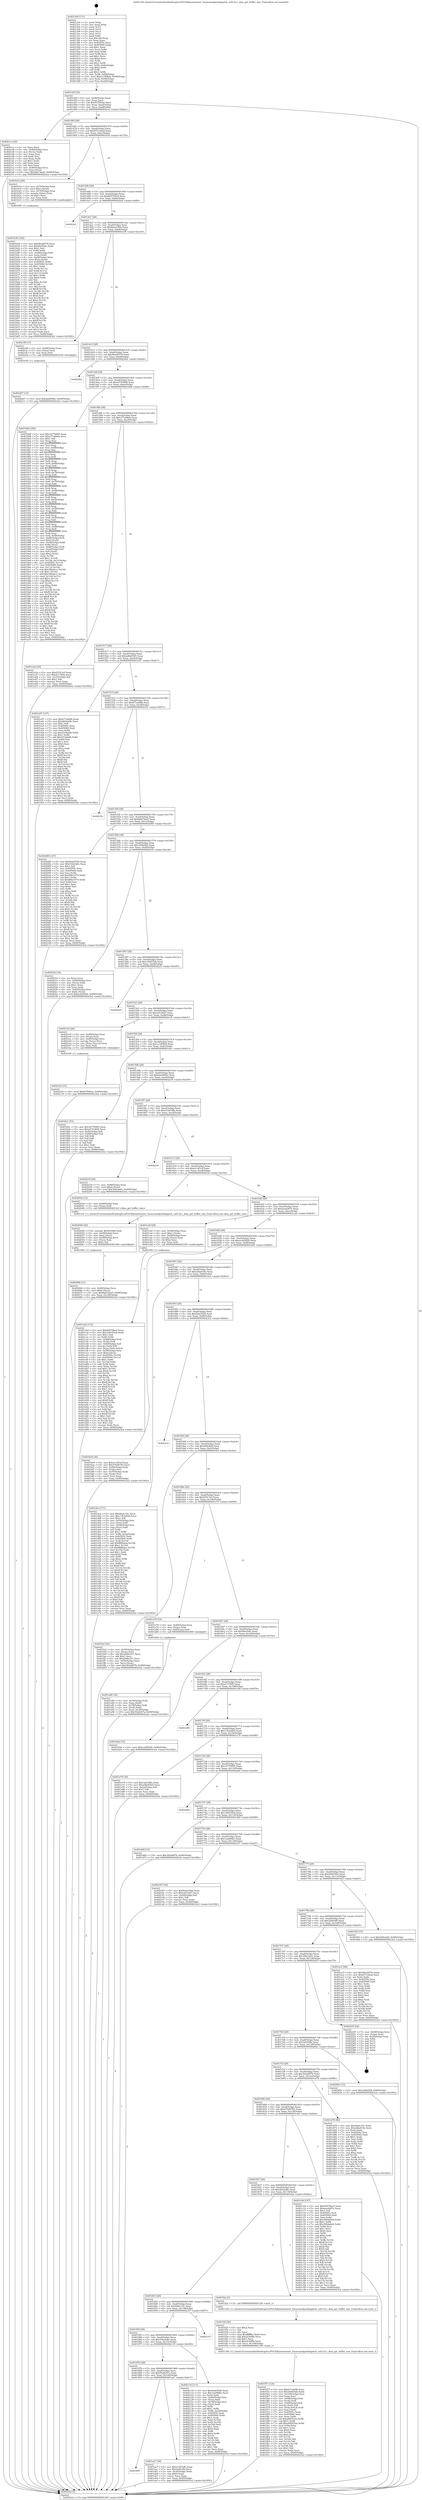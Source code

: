 digraph "0x4013e0" {
  label = "0x4013e0 (/mnt/c/Users/mathe/Desktop/tcc/POCII/binaries/extr_linuxsoundpcihdapatch_ca0132.c_dma_get_buffer_size_Final-ollvm.out::main(0))"
  labelloc = "t"
  node[shape=record]

  Entry [label="",width=0.3,height=0.3,shape=circle,fillcolor=black,style=filled]
  "0x40144f" [label="{
     0x40144f [32]\l
     | [instrs]\l
     &nbsp;&nbsp;0x40144f \<+6\>: mov -0x90(%rbp),%eax\l
     &nbsp;&nbsp;0x401455 \<+2\>: mov %eax,%ecx\l
     &nbsp;&nbsp;0x401457 \<+6\>: sub $0x81f590ae,%ecx\l
     &nbsp;&nbsp;0x40145d \<+6\>: mov %eax,-0xa4(%rbp)\l
     &nbsp;&nbsp;0x401463 \<+6\>: mov %ecx,-0xa8(%rbp)\l
     &nbsp;&nbsp;0x401469 \<+6\>: je 00000000004021ce \<main+0xdee\>\l
  }"]
  "0x4021ce" [label="{
     0x4021ce [42]\l
     | [instrs]\l
     &nbsp;&nbsp;0x4021ce \<+2\>: xor %eax,%eax\l
     &nbsp;&nbsp;0x4021d0 \<+4\>: mov -0x40(%rbp),%rcx\l
     &nbsp;&nbsp;0x4021d4 \<+2\>: mov (%rcx),%edx\l
     &nbsp;&nbsp;0x4021d6 \<+2\>: mov %eax,%esi\l
     &nbsp;&nbsp;0x4021d8 \<+2\>: sub %edx,%esi\l
     &nbsp;&nbsp;0x4021da \<+2\>: mov %eax,%edx\l
     &nbsp;&nbsp;0x4021dc \<+3\>: sub $0x1,%edx\l
     &nbsp;&nbsp;0x4021df \<+2\>: add %edx,%esi\l
     &nbsp;&nbsp;0x4021e1 \<+2\>: sub %esi,%eax\l
     &nbsp;&nbsp;0x4021e3 \<+4\>: mov -0x40(%rbp),%rcx\l
     &nbsp;&nbsp;0x4021e7 \<+2\>: mov %eax,(%rcx)\l
     &nbsp;&nbsp;0x4021e9 \<+10\>: movl $0xbbb74aa5,-0x90(%rbp)\l
     &nbsp;&nbsp;0x4021f3 \<+5\>: jmp 00000000004023e2 \<main+0x1002\>\l
  }"]
  "0x40146f" [label="{
     0x40146f [28]\l
     | [instrs]\l
     &nbsp;&nbsp;0x40146f \<+5\>: jmp 0000000000401474 \<main+0x94\>\l
     &nbsp;&nbsp;0x401474 \<+6\>: mov -0xa4(%rbp),%eax\l
     &nbsp;&nbsp;0x40147a \<+5\>: sub $0x837c26ad,%eax\l
     &nbsp;&nbsp;0x40147f \<+6\>: mov %eax,-0xac(%rbp)\l
     &nbsp;&nbsp;0x401485 \<+6\>: je 0000000000401b1b \<main+0x73b\>\l
  }"]
  Exit [label="",width=0.3,height=0.3,shape=circle,fillcolor=black,style=filled,peripheries=2]
  "0x401b1b" [label="{
     0x401b1b [29]\l
     | [instrs]\l
     &nbsp;&nbsp;0x401b1b \<+4\>: mov -0x70(%rbp),%rax\l
     &nbsp;&nbsp;0x401b1f \<+6\>: movl $0x1,(%rax)\l
     &nbsp;&nbsp;0x401b25 \<+4\>: mov -0x70(%rbp),%rax\l
     &nbsp;&nbsp;0x401b29 \<+3\>: movslq (%rax),%rax\l
     &nbsp;&nbsp;0x401b2c \<+4\>: shl $0x3,%rax\l
     &nbsp;&nbsp;0x401b30 \<+3\>: mov %rax,%rdi\l
     &nbsp;&nbsp;0x401b33 \<+5\>: call 0000000000401050 \<malloc@plt\>\l
     | [calls]\l
     &nbsp;&nbsp;0x401050 \{1\} (unknown)\l
  }"]
  "0x40148b" [label="{
     0x40148b [28]\l
     | [instrs]\l
     &nbsp;&nbsp;0x40148b \<+5\>: jmp 0000000000401490 \<main+0xb0\>\l
     &nbsp;&nbsp;0x401490 \<+6\>: mov -0xa4(%rbp),%eax\l
     &nbsp;&nbsp;0x401496 \<+5\>: sub $0x8d570bc4,%eax\l
     &nbsp;&nbsp;0x40149b \<+6\>: mov %eax,-0xb0(%rbp)\l
     &nbsp;&nbsp;0x4014a1 \<+6\>: je 00000000004022ef \<main+0xf0f\>\l
  }"]
  "0x402207" [label="{
     0x402207 [15]\l
     | [instrs]\l
     &nbsp;&nbsp;0x402207 \<+10\>: movl $0xdae99d4c,-0x90(%rbp)\l
     &nbsp;&nbsp;0x402211 \<+5\>: jmp 00000000004023e2 \<main+0x1002\>\l
  }"]
  "0x4022ef" [label="{
     0x4022ef\l
  }", style=dashed]
  "0x4014a7" [label="{
     0x4014a7 [28]\l
     | [instrs]\l
     &nbsp;&nbsp;0x4014a7 \<+5\>: jmp 00000000004014ac \<main+0xcc\>\l
     &nbsp;&nbsp;0x4014ac \<+6\>: mov -0xa4(%rbp),%eax\l
     &nbsp;&nbsp;0x4014b2 \<+5\>: sub $0x8eee19bb,%eax\l
     &nbsp;&nbsp;0x4014b7 \<+6\>: mov %eax,-0xb4(%rbp)\l
     &nbsp;&nbsp;0x4014bd \<+6\>: je 00000000004021f8 \<main+0xe18\>\l
  }"]
  "0x4021bf" [label="{
     0x4021bf [15]\l
     | [instrs]\l
     &nbsp;&nbsp;0x4021bf \<+10\>: movl $0x81f590ae,-0x90(%rbp)\l
     &nbsp;&nbsp;0x4021c9 \<+5\>: jmp 00000000004023e2 \<main+0x1002\>\l
  }"]
  "0x4021f8" [label="{
     0x4021f8 [15]\l
     | [instrs]\l
     &nbsp;&nbsp;0x4021f8 \<+4\>: mov -0x68(%rbp),%rax\l
     &nbsp;&nbsp;0x4021fc \<+3\>: mov (%rax),%rax\l
     &nbsp;&nbsp;0x4021ff \<+3\>: mov %rax,%rdi\l
     &nbsp;&nbsp;0x402202 \<+5\>: call 0000000000401030 \<free@plt\>\l
     | [calls]\l
     &nbsp;&nbsp;0x401030 \{1\} (unknown)\l
  }"]
  "0x4014c3" [label="{
     0x4014c3 [28]\l
     | [instrs]\l
     &nbsp;&nbsp;0x4014c3 \<+5\>: jmp 00000000004014c8 \<main+0xe8\>\l
     &nbsp;&nbsp;0x4014c8 \<+6\>: mov -0xa4(%rbp),%eax\l
     &nbsp;&nbsp;0x4014ce \<+5\>: sub $0x9ba2957b,%eax\l
     &nbsp;&nbsp;0x4014d3 \<+6\>: mov %eax,-0xb8(%rbp)\l
     &nbsp;&nbsp;0x4014d9 \<+6\>: je 00000000004022b2 \<main+0xed2\>\l
  }"]
  "0x402066" [label="{
     0x402066 [31]\l
     | [instrs]\l
     &nbsp;&nbsp;0x402066 \<+4\>: mov -0x40(%rbp),%rcx\l
     &nbsp;&nbsp;0x40206a \<+6\>: movl $0x0,(%rcx)\l
     &nbsp;&nbsp;0x402070 \<+10\>: movl $0xbbb74aa5,-0x90(%rbp)\l
     &nbsp;&nbsp;0x40207a \<+6\>: mov %eax,-0x148(%rbp)\l
     &nbsp;&nbsp;0x402080 \<+5\>: jmp 00000000004023e2 \<main+0x1002\>\l
  }"]
  "0x4022b2" [label="{
     0x4022b2\l
  }", style=dashed]
  "0x4014df" [label="{
     0x4014df [28]\l
     | [instrs]\l
     &nbsp;&nbsp;0x4014df \<+5\>: jmp 00000000004014e4 \<main+0x104\>\l
     &nbsp;&nbsp;0x4014e4 \<+6\>: mov -0xa4(%rbp),%eax\l
     &nbsp;&nbsp;0x4014ea \<+5\>: sub $0xa5743608,%eax\l
     &nbsp;&nbsp;0x4014ef \<+6\>: mov %eax,-0xbc(%rbp)\l
     &nbsp;&nbsp;0x4014f5 \<+6\>: je 00000000004018d6 \<main+0x4f6\>\l
  }"]
  "0x402049" [label="{
     0x402049 [29]\l
     | [instrs]\l
     &nbsp;&nbsp;0x402049 \<+10\>: movabs $0x4030b6,%rdi\l
     &nbsp;&nbsp;0x402053 \<+4\>: mov -0x48(%rbp),%rcx\l
     &nbsp;&nbsp;0x402057 \<+2\>: mov %eax,(%rcx)\l
     &nbsp;&nbsp;0x402059 \<+4\>: mov -0x48(%rbp),%rcx\l
     &nbsp;&nbsp;0x40205d \<+2\>: mov (%rcx),%esi\l
     &nbsp;&nbsp;0x40205f \<+2\>: mov $0x0,%al\l
     &nbsp;&nbsp;0x402061 \<+5\>: call 0000000000401040 \<printf@plt\>\l
     | [calls]\l
     &nbsp;&nbsp;0x401040 \{1\} (unknown)\l
  }"]
  "0x4018d6" [label="{
     0x4018d6 [356]\l
     | [instrs]\l
     &nbsp;&nbsp;0x4018d6 \<+5\>: mov $0x1b770905,%eax\l
     &nbsp;&nbsp;0x4018db \<+5\>: mov $0xa77a99eb,%ecx\l
     &nbsp;&nbsp;0x4018e0 \<+2\>: mov $0x1,%dl\l
     &nbsp;&nbsp;0x4018e2 \<+3\>: mov %rsp,%rsi\l
     &nbsp;&nbsp;0x4018e5 \<+4\>: add $0xfffffffffffffff0,%rsi\l
     &nbsp;&nbsp;0x4018e9 \<+3\>: mov %rsi,%rsp\l
     &nbsp;&nbsp;0x4018ec \<+7\>: mov %rsi,-0x88(%rbp)\l
     &nbsp;&nbsp;0x4018f3 \<+3\>: mov %rsp,%rsi\l
     &nbsp;&nbsp;0x4018f6 \<+4\>: add $0xfffffffffffffff0,%rsi\l
     &nbsp;&nbsp;0x4018fa \<+3\>: mov %rsi,%rsp\l
     &nbsp;&nbsp;0x4018fd \<+3\>: mov %rsp,%rdi\l
     &nbsp;&nbsp;0x401900 \<+4\>: add $0xfffffffffffffff0,%rdi\l
     &nbsp;&nbsp;0x401904 \<+3\>: mov %rdi,%rsp\l
     &nbsp;&nbsp;0x401907 \<+4\>: mov %rdi,-0x80(%rbp)\l
     &nbsp;&nbsp;0x40190b \<+3\>: mov %rsp,%rdi\l
     &nbsp;&nbsp;0x40190e \<+4\>: add $0xfffffffffffffff0,%rdi\l
     &nbsp;&nbsp;0x401912 \<+3\>: mov %rdi,%rsp\l
     &nbsp;&nbsp;0x401915 \<+4\>: mov %rdi,-0x78(%rbp)\l
     &nbsp;&nbsp;0x401919 \<+3\>: mov %rsp,%rdi\l
     &nbsp;&nbsp;0x40191c \<+4\>: add $0xfffffffffffffff0,%rdi\l
     &nbsp;&nbsp;0x401920 \<+3\>: mov %rdi,%rsp\l
     &nbsp;&nbsp;0x401923 \<+4\>: mov %rdi,-0x70(%rbp)\l
     &nbsp;&nbsp;0x401927 \<+3\>: mov %rsp,%rdi\l
     &nbsp;&nbsp;0x40192a \<+4\>: add $0xfffffffffffffff0,%rdi\l
     &nbsp;&nbsp;0x40192e \<+3\>: mov %rdi,%rsp\l
     &nbsp;&nbsp;0x401931 \<+4\>: mov %rdi,-0x68(%rbp)\l
     &nbsp;&nbsp;0x401935 \<+3\>: mov %rsp,%rdi\l
     &nbsp;&nbsp;0x401938 \<+4\>: add $0xfffffffffffffff0,%rdi\l
     &nbsp;&nbsp;0x40193c \<+3\>: mov %rdi,%rsp\l
     &nbsp;&nbsp;0x40193f \<+4\>: mov %rdi,-0x60(%rbp)\l
     &nbsp;&nbsp;0x401943 \<+3\>: mov %rsp,%rdi\l
     &nbsp;&nbsp;0x401946 \<+4\>: add $0xfffffffffffffff0,%rdi\l
     &nbsp;&nbsp;0x40194a \<+3\>: mov %rdi,%rsp\l
     &nbsp;&nbsp;0x40194d \<+4\>: mov %rdi,-0x58(%rbp)\l
     &nbsp;&nbsp;0x401951 \<+3\>: mov %rsp,%rdi\l
     &nbsp;&nbsp;0x401954 \<+4\>: add $0xfffffffffffffff0,%rdi\l
     &nbsp;&nbsp;0x401958 \<+3\>: mov %rdi,%rsp\l
     &nbsp;&nbsp;0x40195b \<+4\>: mov %rdi,-0x50(%rbp)\l
     &nbsp;&nbsp;0x40195f \<+3\>: mov %rsp,%rdi\l
     &nbsp;&nbsp;0x401962 \<+4\>: add $0xfffffffffffffff0,%rdi\l
     &nbsp;&nbsp;0x401966 \<+3\>: mov %rdi,%rsp\l
     &nbsp;&nbsp;0x401969 \<+4\>: mov %rdi,-0x48(%rbp)\l
     &nbsp;&nbsp;0x40196d \<+3\>: mov %rsp,%rdi\l
     &nbsp;&nbsp;0x401970 \<+4\>: add $0xfffffffffffffff0,%rdi\l
     &nbsp;&nbsp;0x401974 \<+3\>: mov %rdi,%rsp\l
     &nbsp;&nbsp;0x401977 \<+4\>: mov %rdi,-0x40(%rbp)\l
     &nbsp;&nbsp;0x40197b \<+7\>: mov -0x88(%rbp),%rdi\l
     &nbsp;&nbsp;0x401982 \<+6\>: movl $0x0,(%rdi)\l
     &nbsp;&nbsp;0x401988 \<+7\>: mov -0x94(%rbp),%r8d\l
     &nbsp;&nbsp;0x40198f \<+3\>: mov %r8d,(%rsi)\l
     &nbsp;&nbsp;0x401992 \<+4\>: mov -0x80(%rbp),%rdi\l
     &nbsp;&nbsp;0x401996 \<+7\>: mov -0xa0(%rbp),%r9\l
     &nbsp;&nbsp;0x40199d \<+3\>: mov %r9,(%rdi)\l
     &nbsp;&nbsp;0x4019a0 \<+3\>: cmpl $0x2,(%rsi)\l
     &nbsp;&nbsp;0x4019a3 \<+4\>: setne %r10b\l
     &nbsp;&nbsp;0x4019a7 \<+4\>: and $0x1,%r10b\l
     &nbsp;&nbsp;0x4019ab \<+4\>: mov %r10b,-0x31(%rbp)\l
     &nbsp;&nbsp;0x4019af \<+8\>: mov 0x40505c,%r11d\l
     &nbsp;&nbsp;0x4019b7 \<+7\>: mov 0x405060,%ebx\l
     &nbsp;&nbsp;0x4019be \<+3\>: mov %r11d,%r14d\l
     &nbsp;&nbsp;0x4019c1 \<+7\>: sub $0x39bafccc,%r14d\l
     &nbsp;&nbsp;0x4019c8 \<+4\>: sub $0x1,%r14d\l
     &nbsp;&nbsp;0x4019cc \<+7\>: add $0x39bafccc,%r14d\l
     &nbsp;&nbsp;0x4019d3 \<+4\>: imul %r14d,%r11d\l
     &nbsp;&nbsp;0x4019d7 \<+4\>: and $0x1,%r11d\l
     &nbsp;&nbsp;0x4019db \<+4\>: cmp $0x0,%r11d\l
     &nbsp;&nbsp;0x4019df \<+4\>: sete %r10b\l
     &nbsp;&nbsp;0x4019e3 \<+3\>: cmp $0xa,%ebx\l
     &nbsp;&nbsp;0x4019e6 \<+4\>: setl %r15b\l
     &nbsp;&nbsp;0x4019ea \<+3\>: mov %r10b,%r12b\l
     &nbsp;&nbsp;0x4019ed \<+4\>: xor $0xff,%r12b\l
     &nbsp;&nbsp;0x4019f1 \<+3\>: mov %r15b,%r13b\l
     &nbsp;&nbsp;0x4019f4 \<+4\>: xor $0xff,%r13b\l
     &nbsp;&nbsp;0x4019f8 \<+3\>: xor $0x1,%dl\l
     &nbsp;&nbsp;0x4019fb \<+3\>: mov %r12b,%sil\l
     &nbsp;&nbsp;0x4019fe \<+4\>: and $0xff,%sil\l
     &nbsp;&nbsp;0x401a02 \<+3\>: and %dl,%r10b\l
     &nbsp;&nbsp;0x401a05 \<+3\>: mov %r13b,%dil\l
     &nbsp;&nbsp;0x401a08 \<+4\>: and $0xff,%dil\l
     &nbsp;&nbsp;0x401a0c \<+3\>: and %dl,%r15b\l
     &nbsp;&nbsp;0x401a0f \<+3\>: or %r10b,%sil\l
     &nbsp;&nbsp;0x401a12 \<+3\>: or %r15b,%dil\l
     &nbsp;&nbsp;0x401a15 \<+3\>: xor %dil,%sil\l
     &nbsp;&nbsp;0x401a18 \<+3\>: or %r13b,%r12b\l
     &nbsp;&nbsp;0x401a1b \<+4\>: xor $0xff,%r12b\l
     &nbsp;&nbsp;0x401a1f \<+3\>: or $0x1,%dl\l
     &nbsp;&nbsp;0x401a22 \<+3\>: and %dl,%r12b\l
     &nbsp;&nbsp;0x401a25 \<+3\>: or %r12b,%sil\l
     &nbsp;&nbsp;0x401a28 \<+4\>: test $0x1,%sil\l
     &nbsp;&nbsp;0x401a2c \<+3\>: cmovne %ecx,%eax\l
     &nbsp;&nbsp;0x401a2f \<+6\>: mov %eax,-0x90(%rbp)\l
     &nbsp;&nbsp;0x401a35 \<+5\>: jmp 00000000004023e2 \<main+0x1002\>\l
  }"]
  "0x4014fb" [label="{
     0x4014fb [28]\l
     | [instrs]\l
     &nbsp;&nbsp;0x4014fb \<+5\>: jmp 0000000000401500 \<main+0x120\>\l
     &nbsp;&nbsp;0x401500 \<+6\>: mov -0xa4(%rbp),%eax\l
     &nbsp;&nbsp;0x401506 \<+5\>: sub $0xa77a99eb,%eax\l
     &nbsp;&nbsp;0x40150b \<+6\>: mov %eax,-0xc0(%rbp)\l
     &nbsp;&nbsp;0x401511 \<+6\>: je 0000000000401a3a \<main+0x65a\>\l
  }"]
  "0x401f57" [label="{
     0x401f57 [124]\l
     | [instrs]\l
     &nbsp;&nbsp;0x401f57 \<+5\>: mov $0xb71ebfdb,%ecx\l
     &nbsp;&nbsp;0x401f5c \<+5\>: mov $0x26df18de,%edx\l
     &nbsp;&nbsp;0x401f61 \<+6\>: mov -0x144(%rbp),%esi\l
     &nbsp;&nbsp;0x401f67 \<+3\>: imul %eax,%esi\l
     &nbsp;&nbsp;0x401f6a \<+4\>: mov -0x68(%rbp),%rdi\l
     &nbsp;&nbsp;0x401f6e \<+3\>: mov (%rdi),%rdi\l
     &nbsp;&nbsp;0x401f71 \<+4\>: mov -0x60(%rbp),%r8\l
     &nbsp;&nbsp;0x401f75 \<+3\>: movslq (%r8),%r8\l
     &nbsp;&nbsp;0x401f78 \<+4\>: mov (%rdi,%r8,8),%rdi\l
     &nbsp;&nbsp;0x401f7c \<+2\>: mov %esi,(%rdi)\l
     &nbsp;&nbsp;0x401f7e \<+7\>: mov 0x40505c,%eax\l
     &nbsp;&nbsp;0x401f85 \<+7\>: mov 0x405060,%esi\l
     &nbsp;&nbsp;0x401f8c \<+3\>: mov %eax,%r9d\l
     &nbsp;&nbsp;0x401f8f \<+7\>: sub $0xa84053ee,%r9d\l
     &nbsp;&nbsp;0x401f96 \<+4\>: sub $0x1,%r9d\l
     &nbsp;&nbsp;0x401f9a \<+7\>: add $0xa84053ee,%r9d\l
     &nbsp;&nbsp;0x401fa1 \<+4\>: imul %r9d,%eax\l
     &nbsp;&nbsp;0x401fa5 \<+3\>: and $0x1,%eax\l
     &nbsp;&nbsp;0x401fa8 \<+3\>: cmp $0x0,%eax\l
     &nbsp;&nbsp;0x401fab \<+4\>: sete %r10b\l
     &nbsp;&nbsp;0x401faf \<+3\>: cmp $0xa,%esi\l
     &nbsp;&nbsp;0x401fb2 \<+4\>: setl %r11b\l
     &nbsp;&nbsp;0x401fb6 \<+3\>: mov %r10b,%bl\l
     &nbsp;&nbsp;0x401fb9 \<+3\>: and %r11b,%bl\l
     &nbsp;&nbsp;0x401fbc \<+3\>: xor %r11b,%r10b\l
     &nbsp;&nbsp;0x401fbf \<+3\>: or %r10b,%bl\l
     &nbsp;&nbsp;0x401fc2 \<+3\>: test $0x1,%bl\l
     &nbsp;&nbsp;0x401fc5 \<+3\>: cmovne %edx,%ecx\l
     &nbsp;&nbsp;0x401fc8 \<+6\>: mov %ecx,-0x90(%rbp)\l
     &nbsp;&nbsp;0x401fce \<+5\>: jmp 00000000004023e2 \<main+0x1002\>\l
  }"]
  "0x401a3a" [label="{
     0x401a3a [30]\l
     | [instrs]\l
     &nbsp;&nbsp;0x401a3a \<+5\>: mov $0x93513c0,%eax\l
     &nbsp;&nbsp;0x401a3f \<+5\>: mov $0xd117892,%ecx\l
     &nbsp;&nbsp;0x401a44 \<+3\>: mov -0x31(%rbp),%dl\l
     &nbsp;&nbsp;0x401a47 \<+3\>: test $0x1,%dl\l
     &nbsp;&nbsp;0x401a4a \<+3\>: cmovne %ecx,%eax\l
     &nbsp;&nbsp;0x401a4d \<+6\>: mov %eax,-0x90(%rbp)\l
     &nbsp;&nbsp;0x401a53 \<+5\>: jmp 00000000004023e2 \<main+0x1002\>\l
  }"]
  "0x401517" [label="{
     0x401517 [28]\l
     | [instrs]\l
     &nbsp;&nbsp;0x401517 \<+5\>: jmp 000000000040151c \<main+0x13c\>\l
     &nbsp;&nbsp;0x40151c \<+6\>: mov -0xa4(%rbp),%eax\l
     &nbsp;&nbsp;0x401522 \<+5\>: sub $0xadbb85d5,%eax\l
     &nbsp;&nbsp;0x401527 \<+6\>: mov %eax,-0xc4(%rbp)\l
     &nbsp;&nbsp;0x40152d \<+6\>: je 0000000000401e97 \<main+0xab7\>\l
  }"]
  "0x401f2f" [label="{
     0x401f2f [40]\l
     | [instrs]\l
     &nbsp;&nbsp;0x401f2f \<+5\>: mov $0x2,%ecx\l
     &nbsp;&nbsp;0x401f34 \<+1\>: cltd\l
     &nbsp;&nbsp;0x401f35 \<+2\>: idiv %ecx\l
     &nbsp;&nbsp;0x401f37 \<+6\>: imul $0xfffffffe,%edx,%ecx\l
     &nbsp;&nbsp;0x401f3d \<+6\>: add $0xe23bf9b,%ecx\l
     &nbsp;&nbsp;0x401f43 \<+3\>: add $0x1,%ecx\l
     &nbsp;&nbsp;0x401f46 \<+6\>: sub $0xe23bf9b,%ecx\l
     &nbsp;&nbsp;0x401f4c \<+6\>: mov %ecx,-0x144(%rbp)\l
     &nbsp;&nbsp;0x401f52 \<+5\>: call 0000000000401160 \<next_i\>\l
     | [calls]\l
     &nbsp;&nbsp;0x401160 \{1\} (/mnt/c/Users/mathe/Desktop/tcc/POCII/binaries/extr_linuxsoundpcihdapatch_ca0132.c_dma_get_buffer_size_Final-ollvm.out::next_i)\l
  }"]
  "0x401e97" [label="{
     0x401e97 [147]\l
     | [instrs]\l
     &nbsp;&nbsp;0x401e97 \<+5\>: mov $0xb71ebfdb,%eax\l
     &nbsp;&nbsp;0x401e9c \<+5\>: mov $0x4824af0c,%ecx\l
     &nbsp;&nbsp;0x401ea1 \<+2\>: mov $0x1,%dl\l
     &nbsp;&nbsp;0x401ea3 \<+7\>: mov 0x40505c,%esi\l
     &nbsp;&nbsp;0x401eaa \<+7\>: mov 0x405060,%edi\l
     &nbsp;&nbsp;0x401eb1 \<+3\>: mov %esi,%r8d\l
     &nbsp;&nbsp;0x401eb4 \<+7\>: sub $0x4318abf6,%r8d\l
     &nbsp;&nbsp;0x401ebb \<+4\>: sub $0x1,%r8d\l
     &nbsp;&nbsp;0x401ebf \<+7\>: add $0x4318abf6,%r8d\l
     &nbsp;&nbsp;0x401ec6 \<+4\>: imul %r8d,%esi\l
     &nbsp;&nbsp;0x401eca \<+3\>: and $0x1,%esi\l
     &nbsp;&nbsp;0x401ecd \<+3\>: cmp $0x0,%esi\l
     &nbsp;&nbsp;0x401ed0 \<+4\>: sete %r9b\l
     &nbsp;&nbsp;0x401ed4 \<+3\>: cmp $0xa,%edi\l
     &nbsp;&nbsp;0x401ed7 \<+4\>: setl %r10b\l
     &nbsp;&nbsp;0x401edb \<+3\>: mov %r9b,%r11b\l
     &nbsp;&nbsp;0x401ede \<+4\>: xor $0xff,%r11b\l
     &nbsp;&nbsp;0x401ee2 \<+3\>: mov %r10b,%bl\l
     &nbsp;&nbsp;0x401ee5 \<+3\>: xor $0xff,%bl\l
     &nbsp;&nbsp;0x401ee8 \<+3\>: xor $0x0,%dl\l
     &nbsp;&nbsp;0x401eeb \<+3\>: mov %r11b,%r14b\l
     &nbsp;&nbsp;0x401eee \<+4\>: and $0x0,%r14b\l
     &nbsp;&nbsp;0x401ef2 \<+3\>: and %dl,%r9b\l
     &nbsp;&nbsp;0x401ef5 \<+3\>: mov %bl,%r15b\l
     &nbsp;&nbsp;0x401ef8 \<+4\>: and $0x0,%r15b\l
     &nbsp;&nbsp;0x401efc \<+3\>: and %dl,%r10b\l
     &nbsp;&nbsp;0x401eff \<+3\>: or %r9b,%r14b\l
     &nbsp;&nbsp;0x401f02 \<+3\>: or %r10b,%r15b\l
     &nbsp;&nbsp;0x401f05 \<+3\>: xor %r15b,%r14b\l
     &nbsp;&nbsp;0x401f08 \<+3\>: or %bl,%r11b\l
     &nbsp;&nbsp;0x401f0b \<+4\>: xor $0xff,%r11b\l
     &nbsp;&nbsp;0x401f0f \<+3\>: or $0x0,%dl\l
     &nbsp;&nbsp;0x401f12 \<+3\>: and %dl,%r11b\l
     &nbsp;&nbsp;0x401f15 \<+3\>: or %r11b,%r14b\l
     &nbsp;&nbsp;0x401f18 \<+4\>: test $0x1,%r14b\l
     &nbsp;&nbsp;0x401f1c \<+3\>: cmovne %ecx,%eax\l
     &nbsp;&nbsp;0x401f1f \<+6\>: mov %eax,-0x90(%rbp)\l
     &nbsp;&nbsp;0x401f25 \<+5\>: jmp 00000000004023e2 \<main+0x1002\>\l
  }"]
  "0x401533" [label="{
     0x401533 [28]\l
     | [instrs]\l
     &nbsp;&nbsp;0x401533 \<+5\>: jmp 0000000000401538 \<main+0x158\>\l
     &nbsp;&nbsp;0x401538 \<+6\>: mov -0xa4(%rbp),%eax\l
     &nbsp;&nbsp;0x40153e \<+5\>: sub $0xb71ebfdb,%eax\l
     &nbsp;&nbsp;0x401543 \<+6\>: mov %eax,-0xc8(%rbp)\l
     &nbsp;&nbsp;0x401549 \<+6\>: je 000000000040235c \<main+0xf7c\>\l
  }"]
  "0x401cbd" [label="{
     0x401cbd [172]\l
     | [instrs]\l
     &nbsp;&nbsp;0x401cbd \<+5\>: mov $0x8d570bc4,%ecx\l
     &nbsp;&nbsp;0x401cc2 \<+5\>: mov $0x1b8355ed,%edx\l
     &nbsp;&nbsp;0x401cc7 \<+3\>: mov $0x1,%sil\l
     &nbsp;&nbsp;0x401cca \<+3\>: xor %r8d,%r8d\l
     &nbsp;&nbsp;0x401ccd \<+4\>: mov -0x68(%rbp),%rdi\l
     &nbsp;&nbsp;0x401cd1 \<+3\>: mov (%rdi),%rdi\l
     &nbsp;&nbsp;0x401cd4 \<+4\>: mov -0x60(%rbp),%r9\l
     &nbsp;&nbsp;0x401cd8 \<+3\>: movslq (%r9),%r9\l
     &nbsp;&nbsp;0x401cdb \<+4\>: mov %rax,(%rdi,%r9,8)\l
     &nbsp;&nbsp;0x401cdf \<+4\>: mov -0x50(%rbp),%rax\l
     &nbsp;&nbsp;0x401ce3 \<+6\>: movl $0x0,(%rax)\l
     &nbsp;&nbsp;0x401ce9 \<+8\>: mov 0x40505c,%r10d\l
     &nbsp;&nbsp;0x401cf1 \<+8\>: mov 0x405060,%r11d\l
     &nbsp;&nbsp;0x401cf9 \<+4\>: sub $0x1,%r8d\l
     &nbsp;&nbsp;0x401cfd \<+3\>: mov %r10d,%ebx\l
     &nbsp;&nbsp;0x401d00 \<+3\>: add %r8d,%ebx\l
     &nbsp;&nbsp;0x401d03 \<+4\>: imul %ebx,%r10d\l
     &nbsp;&nbsp;0x401d07 \<+4\>: and $0x1,%r10d\l
     &nbsp;&nbsp;0x401d0b \<+4\>: cmp $0x0,%r10d\l
     &nbsp;&nbsp;0x401d0f \<+4\>: sete %r14b\l
     &nbsp;&nbsp;0x401d13 \<+4\>: cmp $0xa,%r11d\l
     &nbsp;&nbsp;0x401d17 \<+4\>: setl %r15b\l
     &nbsp;&nbsp;0x401d1b \<+3\>: mov %r14b,%r12b\l
     &nbsp;&nbsp;0x401d1e \<+4\>: xor $0xff,%r12b\l
     &nbsp;&nbsp;0x401d22 \<+3\>: mov %r15b,%r13b\l
     &nbsp;&nbsp;0x401d25 \<+4\>: xor $0xff,%r13b\l
     &nbsp;&nbsp;0x401d29 \<+4\>: xor $0x1,%sil\l
     &nbsp;&nbsp;0x401d2d \<+3\>: mov %r12b,%al\l
     &nbsp;&nbsp;0x401d30 \<+2\>: and $0xff,%al\l
     &nbsp;&nbsp;0x401d32 \<+3\>: and %sil,%r14b\l
     &nbsp;&nbsp;0x401d35 \<+3\>: mov %r13b,%dil\l
     &nbsp;&nbsp;0x401d38 \<+4\>: and $0xff,%dil\l
     &nbsp;&nbsp;0x401d3c \<+3\>: and %sil,%r15b\l
     &nbsp;&nbsp;0x401d3f \<+3\>: or %r14b,%al\l
     &nbsp;&nbsp;0x401d42 \<+3\>: or %r15b,%dil\l
     &nbsp;&nbsp;0x401d45 \<+3\>: xor %dil,%al\l
     &nbsp;&nbsp;0x401d48 \<+3\>: or %r13b,%r12b\l
     &nbsp;&nbsp;0x401d4b \<+4\>: xor $0xff,%r12b\l
     &nbsp;&nbsp;0x401d4f \<+4\>: or $0x1,%sil\l
     &nbsp;&nbsp;0x401d53 \<+3\>: and %sil,%r12b\l
     &nbsp;&nbsp;0x401d56 \<+3\>: or %r12b,%al\l
     &nbsp;&nbsp;0x401d59 \<+2\>: test $0x1,%al\l
     &nbsp;&nbsp;0x401d5b \<+3\>: cmovne %edx,%ecx\l
     &nbsp;&nbsp;0x401d5e \<+6\>: mov %ecx,-0x90(%rbp)\l
     &nbsp;&nbsp;0x401d64 \<+5\>: jmp 00000000004023e2 \<main+0x1002\>\l
  }"]
  "0x40235c" [label="{
     0x40235c\l
  }", style=dashed]
  "0x40154f" [label="{
     0x40154f [28]\l
     | [instrs]\l
     &nbsp;&nbsp;0x40154f \<+5\>: jmp 0000000000401554 \<main+0x174\>\l
     &nbsp;&nbsp;0x401554 \<+6\>: mov -0xa4(%rbp),%eax\l
     &nbsp;&nbsp;0x40155a \<+5\>: sub $0xbbb74aa5,%eax\l
     &nbsp;&nbsp;0x40155f \<+6\>: mov %eax,-0xcc(%rbp)\l
     &nbsp;&nbsp;0x401565 \<+6\>: je 0000000000402085 \<main+0xca5\>\l
  }"]
  "0x401b38" [label="{
     0x401b38 [162]\l
     | [instrs]\l
     &nbsp;&nbsp;0x401b38 \<+5\>: mov $0x9ba2957b,%ecx\l
     &nbsp;&nbsp;0x401b3d \<+5\>: mov $0xbbc65dc,%edx\l
     &nbsp;&nbsp;0x401b42 \<+3\>: mov $0x1,%sil\l
     &nbsp;&nbsp;0x401b45 \<+3\>: xor %r8d,%r8d\l
     &nbsp;&nbsp;0x401b48 \<+4\>: mov -0x68(%rbp),%rdi\l
     &nbsp;&nbsp;0x401b4c \<+3\>: mov %rax,(%rdi)\l
     &nbsp;&nbsp;0x401b4f \<+4\>: mov -0x60(%rbp),%rax\l
     &nbsp;&nbsp;0x401b53 \<+6\>: movl $0x0,(%rax)\l
     &nbsp;&nbsp;0x401b59 \<+8\>: mov 0x40505c,%r9d\l
     &nbsp;&nbsp;0x401b61 \<+8\>: mov 0x405060,%r10d\l
     &nbsp;&nbsp;0x401b69 \<+4\>: sub $0x1,%r8d\l
     &nbsp;&nbsp;0x401b6d \<+3\>: mov %r9d,%r11d\l
     &nbsp;&nbsp;0x401b70 \<+3\>: add %r8d,%r11d\l
     &nbsp;&nbsp;0x401b73 \<+4\>: imul %r11d,%r9d\l
     &nbsp;&nbsp;0x401b77 \<+4\>: and $0x1,%r9d\l
     &nbsp;&nbsp;0x401b7b \<+4\>: cmp $0x0,%r9d\l
     &nbsp;&nbsp;0x401b7f \<+3\>: sete %bl\l
     &nbsp;&nbsp;0x401b82 \<+4\>: cmp $0xa,%r10d\l
     &nbsp;&nbsp;0x401b86 \<+4\>: setl %r14b\l
     &nbsp;&nbsp;0x401b8a \<+3\>: mov %bl,%r15b\l
     &nbsp;&nbsp;0x401b8d \<+4\>: xor $0xff,%r15b\l
     &nbsp;&nbsp;0x401b91 \<+3\>: mov %r14b,%r12b\l
     &nbsp;&nbsp;0x401b94 \<+4\>: xor $0xff,%r12b\l
     &nbsp;&nbsp;0x401b98 \<+4\>: xor $0x0,%sil\l
     &nbsp;&nbsp;0x401b9c \<+3\>: mov %r15b,%r13b\l
     &nbsp;&nbsp;0x401b9f \<+4\>: and $0x0,%r13b\l
     &nbsp;&nbsp;0x401ba3 \<+3\>: and %sil,%bl\l
     &nbsp;&nbsp;0x401ba6 \<+3\>: mov %r12b,%al\l
     &nbsp;&nbsp;0x401ba9 \<+2\>: and $0x0,%al\l
     &nbsp;&nbsp;0x401bab \<+3\>: and %sil,%r14b\l
     &nbsp;&nbsp;0x401bae \<+3\>: or %bl,%r13b\l
     &nbsp;&nbsp;0x401bb1 \<+3\>: or %r14b,%al\l
     &nbsp;&nbsp;0x401bb4 \<+3\>: xor %al,%r13b\l
     &nbsp;&nbsp;0x401bb7 \<+3\>: or %r12b,%r15b\l
     &nbsp;&nbsp;0x401bba \<+4\>: xor $0xff,%r15b\l
     &nbsp;&nbsp;0x401bbe \<+4\>: or $0x0,%sil\l
     &nbsp;&nbsp;0x401bc2 \<+3\>: and %sil,%r15b\l
     &nbsp;&nbsp;0x401bc5 \<+3\>: or %r15b,%r13b\l
     &nbsp;&nbsp;0x401bc8 \<+4\>: test $0x1,%r13b\l
     &nbsp;&nbsp;0x401bcc \<+3\>: cmovne %edx,%ecx\l
     &nbsp;&nbsp;0x401bcf \<+6\>: mov %ecx,-0x90(%rbp)\l
     &nbsp;&nbsp;0x401bd5 \<+5\>: jmp 00000000004023e2 \<main+0x1002\>\l
  }"]
  "0x402085" [label="{
     0x402085 [147]\l
     | [instrs]\l
     &nbsp;&nbsp;0x402085 \<+5\>: mov $0xf4ab5528,%eax\l
     &nbsp;&nbsp;0x40208a \<+5\>: mov $0x53dc0e6c,%ecx\l
     &nbsp;&nbsp;0x40208f \<+2\>: mov $0x1,%dl\l
     &nbsp;&nbsp;0x402091 \<+7\>: mov 0x40505c,%esi\l
     &nbsp;&nbsp;0x402098 \<+7\>: mov 0x405060,%edi\l
     &nbsp;&nbsp;0x40209f \<+3\>: mov %esi,%r8d\l
     &nbsp;&nbsp;0x4020a2 \<+7\>: add $0x8f8e1074,%r8d\l
     &nbsp;&nbsp;0x4020a9 \<+4\>: sub $0x1,%r8d\l
     &nbsp;&nbsp;0x4020ad \<+7\>: sub $0x8f8e1074,%r8d\l
     &nbsp;&nbsp;0x4020b4 \<+4\>: imul %r8d,%esi\l
     &nbsp;&nbsp;0x4020b8 \<+3\>: and $0x1,%esi\l
     &nbsp;&nbsp;0x4020bb \<+3\>: cmp $0x0,%esi\l
     &nbsp;&nbsp;0x4020be \<+4\>: sete %r9b\l
     &nbsp;&nbsp;0x4020c2 \<+3\>: cmp $0xa,%edi\l
     &nbsp;&nbsp;0x4020c5 \<+4\>: setl %r10b\l
     &nbsp;&nbsp;0x4020c9 \<+3\>: mov %r9b,%r11b\l
     &nbsp;&nbsp;0x4020cc \<+4\>: xor $0xff,%r11b\l
     &nbsp;&nbsp;0x4020d0 \<+3\>: mov %r10b,%bl\l
     &nbsp;&nbsp;0x4020d3 \<+3\>: xor $0xff,%bl\l
     &nbsp;&nbsp;0x4020d6 \<+3\>: xor $0x0,%dl\l
     &nbsp;&nbsp;0x4020d9 \<+3\>: mov %r11b,%r14b\l
     &nbsp;&nbsp;0x4020dc \<+4\>: and $0x0,%r14b\l
     &nbsp;&nbsp;0x4020e0 \<+3\>: and %dl,%r9b\l
     &nbsp;&nbsp;0x4020e3 \<+3\>: mov %bl,%r15b\l
     &nbsp;&nbsp;0x4020e6 \<+4\>: and $0x0,%r15b\l
     &nbsp;&nbsp;0x4020ea \<+3\>: and %dl,%r10b\l
     &nbsp;&nbsp;0x4020ed \<+3\>: or %r9b,%r14b\l
     &nbsp;&nbsp;0x4020f0 \<+3\>: or %r10b,%r15b\l
     &nbsp;&nbsp;0x4020f3 \<+3\>: xor %r15b,%r14b\l
     &nbsp;&nbsp;0x4020f6 \<+3\>: or %bl,%r11b\l
     &nbsp;&nbsp;0x4020f9 \<+4\>: xor $0xff,%r11b\l
     &nbsp;&nbsp;0x4020fd \<+3\>: or $0x0,%dl\l
     &nbsp;&nbsp;0x402100 \<+3\>: and %dl,%r11b\l
     &nbsp;&nbsp;0x402103 \<+3\>: or %r11b,%r14b\l
     &nbsp;&nbsp;0x402106 \<+4\>: test $0x1,%r14b\l
     &nbsp;&nbsp;0x40210a \<+3\>: cmovne %ecx,%eax\l
     &nbsp;&nbsp;0x40210d \<+6\>: mov %eax,-0x90(%rbp)\l
     &nbsp;&nbsp;0x402113 \<+5\>: jmp 00000000004023e2 \<main+0x1002\>\l
  }"]
  "0x40156b" [label="{
     0x40156b [28]\l
     | [instrs]\l
     &nbsp;&nbsp;0x40156b \<+5\>: jmp 0000000000401570 \<main+0x190\>\l
     &nbsp;&nbsp;0x401570 \<+6\>: mov -0xa4(%rbp),%eax\l
     &nbsp;&nbsp;0x401576 \<+5\>: sub $0xc209ef28,%eax\l
     &nbsp;&nbsp;0x40157b \<+6\>: mov %eax,-0xd0(%rbp)\l
     &nbsp;&nbsp;0x401581 \<+6\>: je 000000000040201b \<main+0xc3b\>\l
  }"]
  "0x401897" [label="{
     0x401897\l
  }", style=dashed]
  "0x40201b" [label="{
     0x40201b [34]\l
     | [instrs]\l
     &nbsp;&nbsp;0x40201b \<+2\>: xor %eax,%eax\l
     &nbsp;&nbsp;0x40201d \<+4\>: mov -0x60(%rbp),%rcx\l
     &nbsp;&nbsp;0x402021 \<+2\>: mov (%rcx),%edx\l
     &nbsp;&nbsp;0x402023 \<+3\>: sub $0x1,%eax\l
     &nbsp;&nbsp;0x402026 \<+2\>: sub %eax,%edx\l
     &nbsp;&nbsp;0x402028 \<+4\>: mov -0x60(%rbp),%rcx\l
     &nbsp;&nbsp;0x40202c \<+2\>: mov %edx,(%rcx)\l
     &nbsp;&nbsp;0x40202e \<+10\>: movl $0xecdd5020,-0x90(%rbp)\l
     &nbsp;&nbsp;0x402038 \<+5\>: jmp 00000000004023e2 \<main+0x1002\>\l
  }"]
  "0x401587" [label="{
     0x401587 [28]\l
     | [instrs]\l
     &nbsp;&nbsp;0x401587 \<+5\>: jmp 000000000040158c \<main+0x1ac\>\l
     &nbsp;&nbsp;0x40158c \<+6\>: mov -0xa4(%rbp),%eax\l
     &nbsp;&nbsp;0x401592 \<+5\>: sub $0xc38457ab,%eax\l
     &nbsp;&nbsp;0x401597 \<+6\>: mov %eax,-0xd4(%rbp)\l
     &nbsp;&nbsp;0x40159d \<+6\>: je 0000000000402225 \<main+0xe45\>\l
  }"]
  "0x401aa7" [label="{
     0x401aa7 [30]\l
     | [instrs]\l
     &nbsp;&nbsp;0x401aa7 \<+5\>: mov $0xe1047afb,%eax\l
     &nbsp;&nbsp;0x401aac \<+5\>: mov $0x2a9fc4fb,%ecx\l
     &nbsp;&nbsp;0x401ab1 \<+3\>: mov -0x30(%rbp),%edx\l
     &nbsp;&nbsp;0x401ab4 \<+3\>: cmp $0x0,%edx\l
     &nbsp;&nbsp;0x401ab7 \<+3\>: cmove %ecx,%eax\l
     &nbsp;&nbsp;0x401aba \<+6\>: mov %eax,-0x90(%rbp)\l
     &nbsp;&nbsp;0x401ac0 \<+5\>: jmp 00000000004023e2 \<main+0x1002\>\l
  }"]
  "0x402225" [label="{
     0x402225\l
  }", style=dashed]
  "0x4015a3" [label="{
     0x4015a3 [28]\l
     | [instrs]\l
     &nbsp;&nbsp;0x4015a3 \<+5\>: jmp 00000000004015a8 \<main+0x1c8\>\l
     &nbsp;&nbsp;0x4015a8 \<+6\>: mov -0xa4(%rbp),%eax\l
     &nbsp;&nbsp;0x4015ae \<+5\>: sub $0xcaf15427,%eax\l
     &nbsp;&nbsp;0x4015b3 \<+6\>: mov %eax,-0xd8(%rbp)\l
     &nbsp;&nbsp;0x4015b9 \<+6\>: je 00000000004021a5 \<main+0xdc5\>\l
  }"]
  "0x40187b" [label="{
     0x40187b [28]\l
     | [instrs]\l
     &nbsp;&nbsp;0x40187b \<+5\>: jmp 0000000000401880 \<main+0x4a0\>\l
     &nbsp;&nbsp;0x401880 \<+6\>: mov -0xa4(%rbp),%eax\l
     &nbsp;&nbsp;0x401886 \<+5\>: sub $0x55a9247a,%eax\l
     &nbsp;&nbsp;0x40188b \<+6\>: mov %eax,-0x140(%rbp)\l
     &nbsp;&nbsp;0x401891 \<+6\>: je 0000000000401aa7 \<main+0x6c7\>\l
  }"]
  "0x4021a5" [label="{
     0x4021a5 [26]\l
     | [instrs]\l
     &nbsp;&nbsp;0x4021a5 \<+4\>: mov -0x68(%rbp),%rax\l
     &nbsp;&nbsp;0x4021a9 \<+3\>: mov (%rax),%rax\l
     &nbsp;&nbsp;0x4021ac \<+4\>: mov -0x40(%rbp),%rcx\l
     &nbsp;&nbsp;0x4021b0 \<+3\>: movslq (%rcx),%rcx\l
     &nbsp;&nbsp;0x4021b3 \<+4\>: mov (%rax,%rcx,8),%rax\l
     &nbsp;&nbsp;0x4021b7 \<+3\>: mov %rax,%rdi\l
     &nbsp;&nbsp;0x4021ba \<+5\>: call 0000000000401030 \<free@plt\>\l
     | [calls]\l
     &nbsp;&nbsp;0x401030 \{1\} (unknown)\l
  }"]
  "0x4015bf" [label="{
     0x4015bf [28]\l
     | [instrs]\l
     &nbsp;&nbsp;0x4015bf \<+5\>: jmp 00000000004015c4 \<main+0x1e4\>\l
     &nbsp;&nbsp;0x4015c4 \<+6\>: mov -0xa4(%rbp),%eax\l
     &nbsp;&nbsp;0x4015ca \<+5\>: sub $0xce1998e6,%eax\l
     &nbsp;&nbsp;0x4015cf \<+6\>: mov %eax,-0xdc(%rbp)\l
     &nbsp;&nbsp;0x4015d5 \<+6\>: je 00000000004018a1 \<main+0x4c1\>\l
  }"]
  "0x402118" [label="{
     0x402118 [111]\l
     | [instrs]\l
     &nbsp;&nbsp;0x402118 \<+5\>: mov $0xf4ab5528,%eax\l
     &nbsp;&nbsp;0x40211d \<+5\>: mov $0x1ea080bc,%ecx\l
     &nbsp;&nbsp;0x402122 \<+2\>: xor %edx,%edx\l
     &nbsp;&nbsp;0x402124 \<+4\>: mov -0x40(%rbp),%rsi\l
     &nbsp;&nbsp;0x402128 \<+2\>: mov (%rsi),%edi\l
     &nbsp;&nbsp;0x40212a \<+4\>: mov -0x70(%rbp),%rsi\l
     &nbsp;&nbsp;0x40212e \<+2\>: cmp (%rsi),%edi\l
     &nbsp;&nbsp;0x402130 \<+4\>: setl %r8b\l
     &nbsp;&nbsp;0x402134 \<+4\>: and $0x1,%r8b\l
     &nbsp;&nbsp;0x402138 \<+4\>: mov %r8b,-0x29(%rbp)\l
     &nbsp;&nbsp;0x40213c \<+7\>: mov 0x40505c,%edi\l
     &nbsp;&nbsp;0x402143 \<+8\>: mov 0x405060,%r9d\l
     &nbsp;&nbsp;0x40214b \<+3\>: sub $0x1,%edx\l
     &nbsp;&nbsp;0x40214e \<+3\>: mov %edi,%r10d\l
     &nbsp;&nbsp;0x402151 \<+3\>: add %edx,%r10d\l
     &nbsp;&nbsp;0x402154 \<+4\>: imul %r10d,%edi\l
     &nbsp;&nbsp;0x402158 \<+3\>: and $0x1,%edi\l
     &nbsp;&nbsp;0x40215b \<+3\>: cmp $0x0,%edi\l
     &nbsp;&nbsp;0x40215e \<+4\>: sete %r8b\l
     &nbsp;&nbsp;0x402162 \<+4\>: cmp $0xa,%r9d\l
     &nbsp;&nbsp;0x402166 \<+4\>: setl %r11b\l
     &nbsp;&nbsp;0x40216a \<+3\>: mov %r8b,%bl\l
     &nbsp;&nbsp;0x40216d \<+3\>: and %r11b,%bl\l
     &nbsp;&nbsp;0x402170 \<+3\>: xor %r11b,%r8b\l
     &nbsp;&nbsp;0x402173 \<+3\>: or %r8b,%bl\l
     &nbsp;&nbsp;0x402176 \<+3\>: test $0x1,%bl\l
     &nbsp;&nbsp;0x402179 \<+3\>: cmovne %ecx,%eax\l
     &nbsp;&nbsp;0x40217c \<+6\>: mov %eax,-0x90(%rbp)\l
     &nbsp;&nbsp;0x402182 \<+5\>: jmp 00000000004023e2 \<main+0x1002\>\l
  }"]
  "0x4018a1" [label="{
     0x4018a1 [53]\l
     | [instrs]\l
     &nbsp;&nbsp;0x4018a1 \<+5\>: mov $0x1b770905,%eax\l
     &nbsp;&nbsp;0x4018a6 \<+5\>: mov $0xa5743608,%ecx\l
     &nbsp;&nbsp;0x4018ab \<+6\>: mov -0x8a(%rbp),%dl\l
     &nbsp;&nbsp;0x4018b1 \<+7\>: mov -0x89(%rbp),%sil\l
     &nbsp;&nbsp;0x4018b8 \<+3\>: mov %dl,%dil\l
     &nbsp;&nbsp;0x4018bb \<+3\>: and %sil,%dil\l
     &nbsp;&nbsp;0x4018be \<+3\>: xor %sil,%dl\l
     &nbsp;&nbsp;0x4018c1 \<+3\>: or %dl,%dil\l
     &nbsp;&nbsp;0x4018c4 \<+4\>: test $0x1,%dil\l
     &nbsp;&nbsp;0x4018c8 \<+3\>: cmovne %ecx,%eax\l
     &nbsp;&nbsp;0x4018cb \<+6\>: mov %eax,-0x90(%rbp)\l
     &nbsp;&nbsp;0x4018d1 \<+5\>: jmp 00000000004023e2 \<main+0x1002\>\l
  }"]
  "0x4015db" [label="{
     0x4015db [28]\l
     | [instrs]\l
     &nbsp;&nbsp;0x4015db \<+5\>: jmp 00000000004015e0 \<main+0x200\>\l
     &nbsp;&nbsp;0x4015e0 \<+6\>: mov -0xa4(%rbp),%eax\l
     &nbsp;&nbsp;0x4015e6 \<+5\>: sub $0xdae99d4c,%eax\l
     &nbsp;&nbsp;0x4015eb \<+6\>: mov %eax,-0xe0(%rbp)\l
     &nbsp;&nbsp;0x4015f1 \<+6\>: je 0000000000402239 \<main+0xe59\>\l
  }"]
  "0x4023e2" [label="{
     0x4023e2 [5]\l
     | [instrs]\l
     &nbsp;&nbsp;0x4023e2 \<+5\>: jmp 000000000040144f \<main+0x6f\>\l
  }"]
  "0x4013e0" [label="{
     0x4013e0 [111]\l
     | [instrs]\l
     &nbsp;&nbsp;0x4013e0 \<+1\>: push %rbp\l
     &nbsp;&nbsp;0x4013e1 \<+3\>: mov %rsp,%rbp\l
     &nbsp;&nbsp;0x4013e4 \<+2\>: push %r15\l
     &nbsp;&nbsp;0x4013e6 \<+2\>: push %r14\l
     &nbsp;&nbsp;0x4013e8 \<+2\>: push %r13\l
     &nbsp;&nbsp;0x4013ea \<+2\>: push %r12\l
     &nbsp;&nbsp;0x4013ec \<+1\>: push %rbx\l
     &nbsp;&nbsp;0x4013ed \<+7\>: sub $0x148,%rsp\l
     &nbsp;&nbsp;0x4013f4 \<+2\>: xor %eax,%eax\l
     &nbsp;&nbsp;0x4013f6 \<+7\>: mov 0x40505c,%ecx\l
     &nbsp;&nbsp;0x4013fd \<+7\>: mov 0x405060,%edx\l
     &nbsp;&nbsp;0x401404 \<+3\>: sub $0x1,%eax\l
     &nbsp;&nbsp;0x401407 \<+3\>: mov %ecx,%r8d\l
     &nbsp;&nbsp;0x40140a \<+3\>: add %eax,%r8d\l
     &nbsp;&nbsp;0x40140d \<+4\>: imul %r8d,%ecx\l
     &nbsp;&nbsp;0x401411 \<+3\>: and $0x1,%ecx\l
     &nbsp;&nbsp;0x401414 \<+3\>: cmp $0x0,%ecx\l
     &nbsp;&nbsp;0x401417 \<+4\>: sete %r9b\l
     &nbsp;&nbsp;0x40141b \<+4\>: and $0x1,%r9b\l
     &nbsp;&nbsp;0x40141f \<+7\>: mov %r9b,-0x8a(%rbp)\l
     &nbsp;&nbsp;0x401426 \<+3\>: cmp $0xa,%edx\l
     &nbsp;&nbsp;0x401429 \<+4\>: setl %r9b\l
     &nbsp;&nbsp;0x40142d \<+4\>: and $0x1,%r9b\l
     &nbsp;&nbsp;0x401431 \<+7\>: mov %r9b,-0x89(%rbp)\l
     &nbsp;&nbsp;0x401438 \<+10\>: movl $0xce1998e6,-0x90(%rbp)\l
     &nbsp;&nbsp;0x401442 \<+6\>: mov %edi,-0x94(%rbp)\l
     &nbsp;&nbsp;0x401448 \<+7\>: mov %rsi,-0xa0(%rbp)\l
  }"]
  "0x40185f" [label="{
     0x40185f [28]\l
     | [instrs]\l
     &nbsp;&nbsp;0x40185f \<+5\>: jmp 0000000000401864 \<main+0x484\>\l
     &nbsp;&nbsp;0x401864 \<+6\>: mov -0xa4(%rbp),%eax\l
     &nbsp;&nbsp;0x40186a \<+5\>: sub $0x53dc0e6c,%eax\l
     &nbsp;&nbsp;0x40186f \<+6\>: mov %eax,-0x13c(%rbp)\l
     &nbsp;&nbsp;0x401875 \<+6\>: je 0000000000402118 \<main+0xd38\>\l
  }"]
  "0x402337" [label="{
     0x402337\l
  }", style=dashed]
  "0x402239" [label="{
     0x402239 [28]\l
     | [instrs]\l
     &nbsp;&nbsp;0x402239 \<+7\>: mov -0x88(%rbp),%rax\l
     &nbsp;&nbsp;0x402240 \<+6\>: movl $0x0,(%rax)\l
     &nbsp;&nbsp;0x402246 \<+10\>: movl $0x300cda91,-0x90(%rbp)\l
     &nbsp;&nbsp;0x402250 \<+5\>: jmp 00000000004023e2 \<main+0x1002\>\l
  }"]
  "0x4015f7" [label="{
     0x4015f7 [28]\l
     | [instrs]\l
     &nbsp;&nbsp;0x4015f7 \<+5\>: jmp 00000000004015fc \<main+0x21c\>\l
     &nbsp;&nbsp;0x4015fc \<+6\>: mov -0xa4(%rbp),%eax\l
     &nbsp;&nbsp;0x401602 \<+5\>: sub $0xe1047afb,%eax\l
     &nbsp;&nbsp;0x401607 \<+6\>: mov %eax,-0xe4(%rbp)\l
     &nbsp;&nbsp;0x40160d \<+6\>: je 0000000000402216 \<main+0xe36\>\l
  }"]
  "0x401843" [label="{
     0x401843 [28]\l
     | [instrs]\l
     &nbsp;&nbsp;0x401843 \<+5\>: jmp 0000000000401848 \<main+0x468\>\l
     &nbsp;&nbsp;0x401848 \<+6\>: mov -0xa4(%rbp),%eax\l
     &nbsp;&nbsp;0x40184e \<+5\>: sub $0x4fa6c181,%eax\l
     &nbsp;&nbsp;0x401853 \<+6\>: mov %eax,-0x138(%rbp)\l
     &nbsp;&nbsp;0x401859 \<+6\>: je 0000000000402337 \<main+0xf57\>\l
  }"]
  "0x402216" [label="{
     0x402216\l
  }", style=dashed]
  "0x401613" [label="{
     0x401613 [28]\l
     | [instrs]\l
     &nbsp;&nbsp;0x401613 \<+5\>: jmp 0000000000401618 \<main+0x238\>\l
     &nbsp;&nbsp;0x401618 \<+6\>: mov -0xa4(%rbp),%eax\l
     &nbsp;&nbsp;0x40161e \<+5\>: sub $0xe1c2f1ef,%eax\l
     &nbsp;&nbsp;0x401623 \<+6\>: mov %eax,-0xe8(%rbp)\l
     &nbsp;&nbsp;0x401629 \<+6\>: je 000000000040203d \<main+0xc5d\>\l
  }"]
  "0x401f2a" [label="{
     0x401f2a [5]\l
     | [instrs]\l
     &nbsp;&nbsp;0x401f2a \<+5\>: call 0000000000401160 \<next_i\>\l
     | [calls]\l
     &nbsp;&nbsp;0x401160 \{1\} (/mnt/c/Users/mathe/Desktop/tcc/POCII/binaries/extr_linuxsoundpcihdapatch_ca0132.c_dma_get_buffer_size_Final-ollvm.out::next_i)\l
  }"]
  "0x40203d" [label="{
     0x40203d [12]\l
     | [instrs]\l
     &nbsp;&nbsp;0x40203d \<+4\>: mov -0x68(%rbp),%rax\l
     &nbsp;&nbsp;0x402041 \<+3\>: mov (%rax),%rdi\l
     &nbsp;&nbsp;0x402044 \<+5\>: call 00000000004013c0 \<dma_get_buffer_size\>\l
     | [calls]\l
     &nbsp;&nbsp;0x4013c0 \{1\} (/mnt/c/Users/mathe/Desktop/tcc/POCII/binaries/extr_linuxsoundpcihdapatch_ca0132.c_dma_get_buffer_size_Final-ollvm.out::dma_get_buffer_size)\l
  }"]
  "0x40162f" [label="{
     0x40162f [28]\l
     | [instrs]\l
     &nbsp;&nbsp;0x40162f \<+5\>: jmp 0000000000401634 \<main+0x254\>\l
     &nbsp;&nbsp;0x401634 \<+6\>: mov -0xa4(%rbp),%eax\l
     &nbsp;&nbsp;0x40163a \<+5\>: sub $0xeac6287e,%eax\l
     &nbsp;&nbsp;0x40163f \<+6\>: mov %eax,-0xec(%rbp)\l
     &nbsp;&nbsp;0x401645 \<+6\>: je 0000000000401ca0 \<main+0x8c0\>\l
  }"]
  "0x401827" [label="{
     0x401827 [28]\l
     | [instrs]\l
     &nbsp;&nbsp;0x401827 \<+5\>: jmp 000000000040182c \<main+0x44c\>\l
     &nbsp;&nbsp;0x40182c \<+6\>: mov -0xa4(%rbp),%eax\l
     &nbsp;&nbsp;0x401832 \<+5\>: sub $0x4824af0c,%eax\l
     &nbsp;&nbsp;0x401837 \<+6\>: mov %eax,-0x134(%rbp)\l
     &nbsp;&nbsp;0x40183d \<+6\>: je 0000000000401f2a \<main+0xb4a\>\l
  }"]
  "0x401ca0" [label="{
     0x401ca0 [29]\l
     | [instrs]\l
     &nbsp;&nbsp;0x401ca0 \<+4\>: mov -0x58(%rbp),%rax\l
     &nbsp;&nbsp;0x401ca4 \<+6\>: movl $0x1,(%rax)\l
     &nbsp;&nbsp;0x401caa \<+4\>: mov -0x58(%rbp),%rax\l
     &nbsp;&nbsp;0x401cae \<+3\>: movslq (%rax),%rax\l
     &nbsp;&nbsp;0x401cb1 \<+4\>: shl $0x2,%rax\l
     &nbsp;&nbsp;0x401cb5 \<+3\>: mov %rax,%rdi\l
     &nbsp;&nbsp;0x401cb8 \<+5\>: call 0000000000401050 \<malloc@plt\>\l
     | [calls]\l
     &nbsp;&nbsp;0x401050 \{1\} (unknown)\l
  }"]
  "0x40164b" [label="{
     0x40164b [28]\l
     | [instrs]\l
     &nbsp;&nbsp;0x40164b \<+5\>: jmp 0000000000401650 \<main+0x270\>\l
     &nbsp;&nbsp;0x401650 \<+6\>: mov -0xa4(%rbp),%eax\l
     &nbsp;&nbsp;0x401656 \<+5\>: sub $0xecdd5020,%eax\l
     &nbsp;&nbsp;0x40165b \<+6\>: mov %eax,-0xf0(%rbp)\l
     &nbsp;&nbsp;0x401661 \<+6\>: je 0000000000401be9 \<main+0x809\>\l
  }"]
  "0x401c0d" [label="{
     0x401c0d [147]\l
     | [instrs]\l
     &nbsp;&nbsp;0x401c0d \<+5\>: mov $0x8d570bc4,%eax\l
     &nbsp;&nbsp;0x401c12 \<+5\>: mov $0xeac6287e,%ecx\l
     &nbsp;&nbsp;0x401c17 \<+2\>: mov $0x1,%dl\l
     &nbsp;&nbsp;0x401c19 \<+7\>: mov 0x40505c,%esi\l
     &nbsp;&nbsp;0x401c20 \<+7\>: mov 0x405060,%edi\l
     &nbsp;&nbsp;0x401c27 \<+3\>: mov %esi,%r8d\l
     &nbsp;&nbsp;0x401c2a \<+7\>: add $0x390dab04,%r8d\l
     &nbsp;&nbsp;0x401c31 \<+4\>: sub $0x1,%r8d\l
     &nbsp;&nbsp;0x401c35 \<+7\>: sub $0x390dab04,%r8d\l
     &nbsp;&nbsp;0x401c3c \<+4\>: imul %r8d,%esi\l
     &nbsp;&nbsp;0x401c40 \<+3\>: and $0x1,%esi\l
     &nbsp;&nbsp;0x401c43 \<+3\>: cmp $0x0,%esi\l
     &nbsp;&nbsp;0x401c46 \<+4\>: sete %r9b\l
     &nbsp;&nbsp;0x401c4a \<+3\>: cmp $0xa,%edi\l
     &nbsp;&nbsp;0x401c4d \<+4\>: setl %r10b\l
     &nbsp;&nbsp;0x401c51 \<+3\>: mov %r9b,%r11b\l
     &nbsp;&nbsp;0x401c54 \<+4\>: xor $0xff,%r11b\l
     &nbsp;&nbsp;0x401c58 \<+3\>: mov %r10b,%bl\l
     &nbsp;&nbsp;0x401c5b \<+3\>: xor $0xff,%bl\l
     &nbsp;&nbsp;0x401c5e \<+3\>: xor $0x0,%dl\l
     &nbsp;&nbsp;0x401c61 \<+3\>: mov %r11b,%r14b\l
     &nbsp;&nbsp;0x401c64 \<+4\>: and $0x0,%r14b\l
     &nbsp;&nbsp;0x401c68 \<+3\>: and %dl,%r9b\l
     &nbsp;&nbsp;0x401c6b \<+3\>: mov %bl,%r15b\l
     &nbsp;&nbsp;0x401c6e \<+4\>: and $0x0,%r15b\l
     &nbsp;&nbsp;0x401c72 \<+3\>: and %dl,%r10b\l
     &nbsp;&nbsp;0x401c75 \<+3\>: or %r9b,%r14b\l
     &nbsp;&nbsp;0x401c78 \<+3\>: or %r10b,%r15b\l
     &nbsp;&nbsp;0x401c7b \<+3\>: xor %r15b,%r14b\l
     &nbsp;&nbsp;0x401c7e \<+3\>: or %bl,%r11b\l
     &nbsp;&nbsp;0x401c81 \<+4\>: xor $0xff,%r11b\l
     &nbsp;&nbsp;0x401c85 \<+3\>: or $0x0,%dl\l
     &nbsp;&nbsp;0x401c88 \<+3\>: and %dl,%r11b\l
     &nbsp;&nbsp;0x401c8b \<+3\>: or %r11b,%r14b\l
     &nbsp;&nbsp;0x401c8e \<+4\>: test $0x1,%r14b\l
     &nbsp;&nbsp;0x401c92 \<+3\>: cmovne %ecx,%eax\l
     &nbsp;&nbsp;0x401c95 \<+6\>: mov %eax,-0x90(%rbp)\l
     &nbsp;&nbsp;0x401c9b \<+5\>: jmp 00000000004023e2 \<main+0x1002\>\l
  }"]
  "0x401be9" [label="{
     0x401be9 [36]\l
     | [instrs]\l
     &nbsp;&nbsp;0x401be9 \<+5\>: mov $0xe1c2f1ef,%eax\l
     &nbsp;&nbsp;0x401bee \<+5\>: mov $0x47b46783,%ecx\l
     &nbsp;&nbsp;0x401bf3 \<+4\>: mov -0x60(%rbp),%rdx\l
     &nbsp;&nbsp;0x401bf7 \<+2\>: mov (%rdx),%esi\l
     &nbsp;&nbsp;0x401bf9 \<+4\>: mov -0x70(%rbp),%rdx\l
     &nbsp;&nbsp;0x401bfd \<+2\>: cmp (%rdx),%esi\l
     &nbsp;&nbsp;0x401bff \<+3\>: cmovl %ecx,%eax\l
     &nbsp;&nbsp;0x401c02 \<+6\>: mov %eax,-0x90(%rbp)\l
     &nbsp;&nbsp;0x401c08 \<+5\>: jmp 00000000004023e2 \<main+0x1002\>\l
  }"]
  "0x401667" [label="{
     0x401667 [28]\l
     | [instrs]\l
     &nbsp;&nbsp;0x401667 \<+5\>: jmp 000000000040166c \<main+0x28c\>\l
     &nbsp;&nbsp;0x40166c \<+6\>: mov -0xa4(%rbp),%eax\l
     &nbsp;&nbsp;0x401672 \<+5\>: sub $0xedba018c,%eax\l
     &nbsp;&nbsp;0x401677 \<+6\>: mov %eax,-0xf4(%rbp)\l
     &nbsp;&nbsp;0x40167d \<+6\>: je 0000000000401dce \<main+0x9ee\>\l
  }"]
  "0x40180b" [label="{
     0x40180b [28]\l
     | [instrs]\l
     &nbsp;&nbsp;0x40180b \<+5\>: jmp 0000000000401810 \<main+0x430\>\l
     &nbsp;&nbsp;0x401810 \<+6\>: mov -0xa4(%rbp),%eax\l
     &nbsp;&nbsp;0x401816 \<+5\>: sub $0x47b46783,%eax\l
     &nbsp;&nbsp;0x40181b \<+6\>: mov %eax,-0x130(%rbp)\l
     &nbsp;&nbsp;0x401821 \<+6\>: je 0000000000401c0d \<main+0x82d\>\l
  }"]
  "0x401dce" [label="{
     0x401dce [171]\l
     | [instrs]\l
     &nbsp;&nbsp;0x401dce \<+5\>: mov $0x4fa6c181,%eax\l
     &nbsp;&nbsp;0x401dd3 \<+5\>: mov $0x13b3e820,%ecx\l
     &nbsp;&nbsp;0x401dd8 \<+2\>: mov $0x1,%dl\l
     &nbsp;&nbsp;0x401dda \<+4\>: mov -0x50(%rbp),%rsi\l
     &nbsp;&nbsp;0x401dde \<+2\>: mov (%rsi),%edi\l
     &nbsp;&nbsp;0x401de0 \<+4\>: mov -0x58(%rbp),%rsi\l
     &nbsp;&nbsp;0x401de4 \<+2\>: cmp (%rsi),%edi\l
     &nbsp;&nbsp;0x401de6 \<+4\>: setl %r8b\l
     &nbsp;&nbsp;0x401dea \<+4\>: and $0x1,%r8b\l
     &nbsp;&nbsp;0x401dee \<+4\>: mov %r8b,-0x2a(%rbp)\l
     &nbsp;&nbsp;0x401df2 \<+7\>: mov 0x40505c,%edi\l
     &nbsp;&nbsp;0x401df9 \<+8\>: mov 0x405060,%r9d\l
     &nbsp;&nbsp;0x401e01 \<+3\>: mov %edi,%r10d\l
     &nbsp;&nbsp;0x401e04 \<+7\>: add $0xffdfbdea,%r10d\l
     &nbsp;&nbsp;0x401e0b \<+4\>: sub $0x1,%r10d\l
     &nbsp;&nbsp;0x401e0f \<+7\>: sub $0xffdfbdea,%r10d\l
     &nbsp;&nbsp;0x401e16 \<+4\>: imul %r10d,%edi\l
     &nbsp;&nbsp;0x401e1a \<+3\>: and $0x1,%edi\l
     &nbsp;&nbsp;0x401e1d \<+3\>: cmp $0x0,%edi\l
     &nbsp;&nbsp;0x401e20 \<+4\>: sete %r8b\l
     &nbsp;&nbsp;0x401e24 \<+4\>: cmp $0xa,%r9d\l
     &nbsp;&nbsp;0x401e28 \<+4\>: setl %r11b\l
     &nbsp;&nbsp;0x401e2c \<+3\>: mov %r8b,%bl\l
     &nbsp;&nbsp;0x401e2f \<+3\>: xor $0xff,%bl\l
     &nbsp;&nbsp;0x401e32 \<+3\>: mov %r11b,%r14b\l
     &nbsp;&nbsp;0x401e35 \<+4\>: xor $0xff,%r14b\l
     &nbsp;&nbsp;0x401e39 \<+3\>: xor $0x0,%dl\l
     &nbsp;&nbsp;0x401e3c \<+3\>: mov %bl,%r15b\l
     &nbsp;&nbsp;0x401e3f \<+4\>: and $0x0,%r15b\l
     &nbsp;&nbsp;0x401e43 \<+3\>: and %dl,%r8b\l
     &nbsp;&nbsp;0x401e46 \<+3\>: mov %r14b,%r12b\l
     &nbsp;&nbsp;0x401e49 \<+4\>: and $0x0,%r12b\l
     &nbsp;&nbsp;0x401e4d \<+3\>: and %dl,%r11b\l
     &nbsp;&nbsp;0x401e50 \<+3\>: or %r8b,%r15b\l
     &nbsp;&nbsp;0x401e53 \<+3\>: or %r11b,%r12b\l
     &nbsp;&nbsp;0x401e56 \<+3\>: xor %r12b,%r15b\l
     &nbsp;&nbsp;0x401e59 \<+3\>: or %r14b,%bl\l
     &nbsp;&nbsp;0x401e5c \<+3\>: xor $0xff,%bl\l
     &nbsp;&nbsp;0x401e5f \<+3\>: or $0x0,%dl\l
     &nbsp;&nbsp;0x401e62 \<+2\>: and %dl,%bl\l
     &nbsp;&nbsp;0x401e64 \<+3\>: or %bl,%r15b\l
     &nbsp;&nbsp;0x401e67 \<+4\>: test $0x1,%r15b\l
     &nbsp;&nbsp;0x401e6b \<+3\>: cmovne %ecx,%eax\l
     &nbsp;&nbsp;0x401e6e \<+6\>: mov %eax,-0x90(%rbp)\l
     &nbsp;&nbsp;0x401e74 \<+5\>: jmp 00000000004023e2 \<main+0x1002\>\l
  }"]
  "0x401683" [label="{
     0x401683 [28]\l
     | [instrs]\l
     &nbsp;&nbsp;0x401683 \<+5\>: jmp 0000000000401688 \<main+0x2a8\>\l
     &nbsp;&nbsp;0x401688 \<+6\>: mov -0xa4(%rbp),%eax\l
     &nbsp;&nbsp;0x40168e \<+5\>: sub $0xf4ab5528,%eax\l
     &nbsp;&nbsp;0x401693 \<+6\>: mov %eax,-0xf8(%rbp)\l
     &nbsp;&nbsp;0x401699 \<+6\>: je 00000000004023c2 \<main+0xfe2\>\l
  }"]
  "0x401d78" [label="{
     0x401d78 [86]\l
     | [instrs]\l
     &nbsp;&nbsp;0x401d78 \<+5\>: mov $0x4fa6c181,%eax\l
     &nbsp;&nbsp;0x401d7d \<+5\>: mov $0xedba018c,%ecx\l
     &nbsp;&nbsp;0x401d82 \<+2\>: xor %edx,%edx\l
     &nbsp;&nbsp;0x401d84 \<+7\>: mov 0x40505c,%esi\l
     &nbsp;&nbsp;0x401d8b \<+7\>: mov 0x405060,%edi\l
     &nbsp;&nbsp;0x401d92 \<+3\>: sub $0x1,%edx\l
     &nbsp;&nbsp;0x401d95 \<+3\>: mov %esi,%r8d\l
     &nbsp;&nbsp;0x401d98 \<+3\>: add %edx,%r8d\l
     &nbsp;&nbsp;0x401d9b \<+4\>: imul %r8d,%esi\l
     &nbsp;&nbsp;0x401d9f \<+3\>: and $0x1,%esi\l
     &nbsp;&nbsp;0x401da2 \<+3\>: cmp $0x0,%esi\l
     &nbsp;&nbsp;0x401da5 \<+4\>: sete %r9b\l
     &nbsp;&nbsp;0x401da9 \<+3\>: cmp $0xa,%edi\l
     &nbsp;&nbsp;0x401dac \<+4\>: setl %r10b\l
     &nbsp;&nbsp;0x401db0 \<+3\>: mov %r9b,%r11b\l
     &nbsp;&nbsp;0x401db3 \<+3\>: and %r10b,%r11b\l
     &nbsp;&nbsp;0x401db6 \<+3\>: xor %r10b,%r9b\l
     &nbsp;&nbsp;0x401db9 \<+3\>: or %r9b,%r11b\l
     &nbsp;&nbsp;0x401dbc \<+4\>: test $0x1,%r11b\l
     &nbsp;&nbsp;0x401dc0 \<+3\>: cmovne %ecx,%eax\l
     &nbsp;&nbsp;0x401dc3 \<+6\>: mov %eax,-0x90(%rbp)\l
     &nbsp;&nbsp;0x401dc9 \<+5\>: jmp 00000000004023e2 \<main+0x1002\>\l
  }"]
  "0x4023c2" [label="{
     0x4023c2\l
  }", style=dashed]
  "0x40169f" [label="{
     0x40169f [28]\l
     | [instrs]\l
     &nbsp;&nbsp;0x40169f \<+5\>: jmp 00000000004016a4 \<main+0x2c4\>\l
     &nbsp;&nbsp;0x4016a4 \<+6\>: mov -0xa4(%rbp),%eax\l
     &nbsp;&nbsp;0x4016aa \<+5\>: sub $0x456e429,%eax\l
     &nbsp;&nbsp;0x4016af \<+6\>: mov %eax,-0xfc(%rbp)\l
     &nbsp;&nbsp;0x4016b5 \<+6\>: je 0000000000401fe2 \<main+0xc02\>\l
  }"]
  "0x4017ef" [label="{
     0x4017ef [28]\l
     | [instrs]\l
     &nbsp;&nbsp;0x4017ef \<+5\>: jmp 00000000004017f4 \<main+0x414\>\l
     &nbsp;&nbsp;0x4017f4 \<+6\>: mov -0xa4(%rbp),%eax\l
     &nbsp;&nbsp;0x4017fa \<+5\>: sub $0x3b5a897b,%eax\l
     &nbsp;&nbsp;0x4017ff \<+6\>: mov %eax,-0x12c(%rbp)\l
     &nbsp;&nbsp;0x401805 \<+6\>: je 0000000000401d78 \<main+0x998\>\l
  }"]
  "0x401fe2" [label="{
     0x401fe2 [42]\l
     | [instrs]\l
     &nbsp;&nbsp;0x401fe2 \<+4\>: mov -0x50(%rbp),%rax\l
     &nbsp;&nbsp;0x401fe6 \<+2\>: mov (%rax),%ecx\l
     &nbsp;&nbsp;0x401fe8 \<+6\>: add $0x29dfa351,%ecx\l
     &nbsp;&nbsp;0x401fee \<+3\>: add $0x1,%ecx\l
     &nbsp;&nbsp;0x401ff1 \<+6\>: sub $0x29dfa351,%ecx\l
     &nbsp;&nbsp;0x401ff7 \<+4\>: mov -0x50(%rbp),%rax\l
     &nbsp;&nbsp;0x401ffb \<+2\>: mov %ecx,(%rax)\l
     &nbsp;&nbsp;0x401ffd \<+10\>: movl $0x3b5a897b,-0x90(%rbp)\l
     &nbsp;&nbsp;0x402007 \<+5\>: jmp 00000000004023e2 \<main+0x1002\>\l
  }"]
  "0x4016bb" [label="{
     0x4016bb [28]\l
     | [instrs]\l
     &nbsp;&nbsp;0x4016bb \<+5\>: jmp 00000000004016c0 \<main+0x2e0\>\l
     &nbsp;&nbsp;0x4016c0 \<+6\>: mov -0xa4(%rbp),%eax\l
     &nbsp;&nbsp;0x4016c6 \<+5\>: sub $0x93513c0,%eax\l
     &nbsp;&nbsp;0x4016cb \<+6\>: mov %eax,-0x100(%rbp)\l
     &nbsp;&nbsp;0x4016d1 \<+6\>: je 0000000000401a79 \<main+0x699\>\l
  }"]
  "0x40200c" [label="{
     0x40200c [15]\l
     | [instrs]\l
     &nbsp;&nbsp;0x40200c \<+10\>: movl $0xc209ef28,-0x90(%rbp)\l
     &nbsp;&nbsp;0x402016 \<+5\>: jmp 00000000004023e2 \<main+0x1002\>\l
  }"]
  "0x401a79" [label="{
     0x401a79 [16]\l
     | [instrs]\l
     &nbsp;&nbsp;0x401a79 \<+4\>: mov -0x80(%rbp),%rax\l
     &nbsp;&nbsp;0x401a7d \<+3\>: mov (%rax),%rax\l
     &nbsp;&nbsp;0x401a80 \<+4\>: mov 0x8(%rax),%rdi\l
     &nbsp;&nbsp;0x401a84 \<+5\>: call 0000000000401060 \<atoi@plt\>\l
     | [calls]\l
     &nbsp;&nbsp;0x401060 \{1\} (unknown)\l
  }"]
  "0x4016d7" [label="{
     0x4016d7 [28]\l
     | [instrs]\l
     &nbsp;&nbsp;0x4016d7 \<+5\>: jmp 00000000004016dc \<main+0x2fc\>\l
     &nbsp;&nbsp;0x4016dc \<+6\>: mov -0xa4(%rbp),%eax\l
     &nbsp;&nbsp;0x4016e2 \<+5\>: sub $0xbbc65dc,%eax\l
     &nbsp;&nbsp;0x4016e7 \<+6\>: mov %eax,-0x104(%rbp)\l
     &nbsp;&nbsp;0x4016ed \<+6\>: je 0000000000401bda \<main+0x7fa\>\l
  }"]
  "0x401a89" [label="{
     0x401a89 [30]\l
     | [instrs]\l
     &nbsp;&nbsp;0x401a89 \<+4\>: mov -0x78(%rbp),%rdi\l
     &nbsp;&nbsp;0x401a8d \<+2\>: mov %eax,(%rdi)\l
     &nbsp;&nbsp;0x401a8f \<+4\>: mov -0x78(%rbp),%rdi\l
     &nbsp;&nbsp;0x401a93 \<+2\>: mov (%rdi),%eax\l
     &nbsp;&nbsp;0x401a95 \<+3\>: mov %eax,-0x30(%rbp)\l
     &nbsp;&nbsp;0x401a98 \<+10\>: movl $0x55a9247a,-0x90(%rbp)\l
     &nbsp;&nbsp;0x401aa2 \<+5\>: jmp 00000000004023e2 \<main+0x1002\>\l
  }"]
  "0x4017d3" [label="{
     0x4017d3 [28]\l
     | [instrs]\l
     &nbsp;&nbsp;0x4017d3 \<+5\>: jmp 00000000004017d8 \<main+0x3f8\>\l
     &nbsp;&nbsp;0x4017d8 \<+6\>: mov -0xa4(%rbp),%eax\l
     &nbsp;&nbsp;0x4017de \<+5\>: sub $0x3af169fe,%eax\l
     &nbsp;&nbsp;0x4017e3 \<+6\>: mov %eax,-0x128(%rbp)\l
     &nbsp;&nbsp;0x4017e9 \<+6\>: je 000000000040200c \<main+0xc2c\>\l
  }"]
  "0x401bda" [label="{
     0x401bda [15]\l
     | [instrs]\l
     &nbsp;&nbsp;0x401bda \<+10\>: movl $0xecdd5020,-0x90(%rbp)\l
     &nbsp;&nbsp;0x401be4 \<+5\>: jmp 00000000004023e2 \<main+0x1002\>\l
  }"]
  "0x4016f3" [label="{
     0x4016f3 [28]\l
     | [instrs]\l
     &nbsp;&nbsp;0x4016f3 \<+5\>: jmp 00000000004016f8 \<main+0x318\>\l
     &nbsp;&nbsp;0x4016f8 \<+6\>: mov -0xa4(%rbp),%eax\l
     &nbsp;&nbsp;0x4016fe \<+5\>: sub $0xd117892,%eax\l
     &nbsp;&nbsp;0x401703 \<+6\>: mov %eax,-0x108(%rbp)\l
     &nbsp;&nbsp;0x401709 \<+6\>: je 0000000000401a58 \<main+0x678\>\l
  }"]
  "0x402255" [label="{
     0x402255 [24]\l
     | [instrs]\l
     &nbsp;&nbsp;0x402255 \<+7\>: mov -0x88(%rbp),%rax\l
     &nbsp;&nbsp;0x40225c \<+2\>: mov (%rax),%eax\l
     &nbsp;&nbsp;0x40225e \<+4\>: lea -0x28(%rbp),%rsp\l
     &nbsp;&nbsp;0x402262 \<+1\>: pop %rbx\l
     &nbsp;&nbsp;0x402263 \<+2\>: pop %r12\l
     &nbsp;&nbsp;0x402265 \<+2\>: pop %r13\l
     &nbsp;&nbsp;0x402267 \<+2\>: pop %r14\l
     &nbsp;&nbsp;0x402269 \<+2\>: pop %r15\l
     &nbsp;&nbsp;0x40226b \<+1\>: pop %rbp\l
     &nbsp;&nbsp;0x40226c \<+1\>: ret\l
  }"]
  "0x401a58" [label="{
     0x401a58\l
  }", style=dashed]
  "0x40170f" [label="{
     0x40170f [28]\l
     | [instrs]\l
     &nbsp;&nbsp;0x40170f \<+5\>: jmp 0000000000401714 \<main+0x334\>\l
     &nbsp;&nbsp;0x401714 \<+6\>: mov -0xa4(%rbp),%eax\l
     &nbsp;&nbsp;0x40171a \<+5\>: sub $0x13b3e820,%eax\l
     &nbsp;&nbsp;0x40171f \<+6\>: mov %eax,-0x10c(%rbp)\l
     &nbsp;&nbsp;0x401725 \<+6\>: je 0000000000401e79 \<main+0xa99\>\l
  }"]
  "0x4017b7" [label="{
     0x4017b7 [28]\l
     | [instrs]\l
     &nbsp;&nbsp;0x4017b7 \<+5\>: jmp 00000000004017bc \<main+0x3dc\>\l
     &nbsp;&nbsp;0x4017bc \<+6\>: mov -0xa4(%rbp),%eax\l
     &nbsp;&nbsp;0x4017c2 \<+5\>: sub $0x300cda91,%eax\l
     &nbsp;&nbsp;0x4017c7 \<+6\>: mov %eax,-0x124(%rbp)\l
     &nbsp;&nbsp;0x4017cd \<+6\>: je 0000000000402255 \<main+0xe75\>\l
  }"]
  "0x401e79" [label="{
     0x401e79 [30]\l
     | [instrs]\l
     &nbsp;&nbsp;0x401e79 \<+5\>: mov $0x3af169fe,%eax\l
     &nbsp;&nbsp;0x401e7e \<+5\>: mov $0xadbb85d5,%ecx\l
     &nbsp;&nbsp;0x401e83 \<+3\>: mov -0x2a(%rbp),%dl\l
     &nbsp;&nbsp;0x401e86 \<+3\>: test $0x1,%dl\l
     &nbsp;&nbsp;0x401e89 \<+3\>: cmovne %ecx,%eax\l
     &nbsp;&nbsp;0x401e8c \<+6\>: mov %eax,-0x90(%rbp)\l
     &nbsp;&nbsp;0x401e92 \<+5\>: jmp 00000000004023e2 \<main+0x1002\>\l
  }"]
  "0x40172b" [label="{
     0x40172b [28]\l
     | [instrs]\l
     &nbsp;&nbsp;0x40172b \<+5\>: jmp 0000000000401730 \<main+0x350\>\l
     &nbsp;&nbsp;0x401730 \<+6\>: mov -0xa4(%rbp),%eax\l
     &nbsp;&nbsp;0x401736 \<+5\>: sub $0x1b770905,%eax\l
     &nbsp;&nbsp;0x40173b \<+6\>: mov %eax,-0x110(%rbp)\l
     &nbsp;&nbsp;0x401741 \<+6\>: je 000000000040226d \<main+0xe8d\>\l
  }"]
  "0x401ac5" [label="{
     0x401ac5 [86]\l
     | [instrs]\l
     &nbsp;&nbsp;0x401ac5 \<+5\>: mov $0x9ba2957b,%eax\l
     &nbsp;&nbsp;0x401aca \<+5\>: mov $0x837c26ad,%ecx\l
     &nbsp;&nbsp;0x401acf \<+2\>: xor %edx,%edx\l
     &nbsp;&nbsp;0x401ad1 \<+7\>: mov 0x40505c,%esi\l
     &nbsp;&nbsp;0x401ad8 \<+7\>: mov 0x405060,%edi\l
     &nbsp;&nbsp;0x401adf \<+3\>: sub $0x1,%edx\l
     &nbsp;&nbsp;0x401ae2 \<+3\>: mov %esi,%r8d\l
     &nbsp;&nbsp;0x401ae5 \<+3\>: add %edx,%r8d\l
     &nbsp;&nbsp;0x401ae8 \<+4\>: imul %r8d,%esi\l
     &nbsp;&nbsp;0x401aec \<+3\>: and $0x1,%esi\l
     &nbsp;&nbsp;0x401aef \<+3\>: cmp $0x0,%esi\l
     &nbsp;&nbsp;0x401af2 \<+4\>: sete %r9b\l
     &nbsp;&nbsp;0x401af6 \<+3\>: cmp $0xa,%edi\l
     &nbsp;&nbsp;0x401af9 \<+4\>: setl %r10b\l
     &nbsp;&nbsp;0x401afd \<+3\>: mov %r9b,%r11b\l
     &nbsp;&nbsp;0x401b00 \<+3\>: and %r10b,%r11b\l
     &nbsp;&nbsp;0x401b03 \<+3\>: xor %r10b,%r9b\l
     &nbsp;&nbsp;0x401b06 \<+3\>: or %r9b,%r11b\l
     &nbsp;&nbsp;0x401b09 \<+4\>: test $0x1,%r11b\l
     &nbsp;&nbsp;0x401b0d \<+3\>: cmovne %ecx,%eax\l
     &nbsp;&nbsp;0x401b10 \<+6\>: mov %eax,-0x90(%rbp)\l
     &nbsp;&nbsp;0x401b16 \<+5\>: jmp 00000000004023e2 \<main+0x1002\>\l
  }"]
  "0x40226d" [label="{
     0x40226d\l
  }", style=dashed]
  "0x401747" [label="{
     0x401747 [28]\l
     | [instrs]\l
     &nbsp;&nbsp;0x401747 \<+5\>: jmp 000000000040174c \<main+0x36c\>\l
     &nbsp;&nbsp;0x40174c \<+6\>: mov -0xa4(%rbp),%eax\l
     &nbsp;&nbsp;0x401752 \<+5\>: sub $0x1b8355ed,%eax\l
     &nbsp;&nbsp;0x401757 \<+6\>: mov %eax,-0x114(%rbp)\l
     &nbsp;&nbsp;0x40175d \<+6\>: je 0000000000401d69 \<main+0x989\>\l
  }"]
  "0x40179b" [label="{
     0x40179b [28]\l
     | [instrs]\l
     &nbsp;&nbsp;0x40179b \<+5\>: jmp 00000000004017a0 \<main+0x3c0\>\l
     &nbsp;&nbsp;0x4017a0 \<+6\>: mov -0xa4(%rbp),%eax\l
     &nbsp;&nbsp;0x4017a6 \<+5\>: sub $0x2a9fc4fb,%eax\l
     &nbsp;&nbsp;0x4017ab \<+6\>: mov %eax,-0x120(%rbp)\l
     &nbsp;&nbsp;0x4017b1 \<+6\>: je 0000000000401ac5 \<main+0x6e5\>\l
  }"]
  "0x401d69" [label="{
     0x401d69 [15]\l
     | [instrs]\l
     &nbsp;&nbsp;0x401d69 \<+10\>: movl $0x3b5a897b,-0x90(%rbp)\l
     &nbsp;&nbsp;0x401d73 \<+5\>: jmp 00000000004023e2 \<main+0x1002\>\l
  }"]
  "0x401763" [label="{
     0x401763 [28]\l
     | [instrs]\l
     &nbsp;&nbsp;0x401763 \<+5\>: jmp 0000000000401768 \<main+0x388\>\l
     &nbsp;&nbsp;0x401768 \<+6\>: mov -0xa4(%rbp),%eax\l
     &nbsp;&nbsp;0x40176e \<+5\>: sub $0x1ea080bc,%eax\l
     &nbsp;&nbsp;0x401773 \<+6\>: mov %eax,-0x118(%rbp)\l
     &nbsp;&nbsp;0x401779 \<+6\>: je 0000000000402187 \<main+0xda7\>\l
  }"]
  "0x401fd3" [label="{
     0x401fd3 [15]\l
     | [instrs]\l
     &nbsp;&nbsp;0x401fd3 \<+10\>: movl $0x456e429,-0x90(%rbp)\l
     &nbsp;&nbsp;0x401fdd \<+5\>: jmp 00000000004023e2 \<main+0x1002\>\l
  }"]
  "0x402187" [label="{
     0x402187 [30]\l
     | [instrs]\l
     &nbsp;&nbsp;0x402187 \<+5\>: mov $0x8eee19bb,%eax\l
     &nbsp;&nbsp;0x40218c \<+5\>: mov $0xcaf15427,%ecx\l
     &nbsp;&nbsp;0x402191 \<+3\>: mov -0x29(%rbp),%dl\l
     &nbsp;&nbsp;0x402194 \<+3\>: test $0x1,%dl\l
     &nbsp;&nbsp;0x402197 \<+3\>: cmovne %ecx,%eax\l
     &nbsp;&nbsp;0x40219a \<+6\>: mov %eax,-0x90(%rbp)\l
     &nbsp;&nbsp;0x4021a0 \<+5\>: jmp 00000000004023e2 \<main+0x1002\>\l
  }"]
  "0x40177f" [label="{
     0x40177f [28]\l
     | [instrs]\l
     &nbsp;&nbsp;0x40177f \<+5\>: jmp 0000000000401784 \<main+0x3a4\>\l
     &nbsp;&nbsp;0x401784 \<+6\>: mov -0xa4(%rbp),%eax\l
     &nbsp;&nbsp;0x40178a \<+5\>: sub $0x26df18de,%eax\l
     &nbsp;&nbsp;0x40178f \<+6\>: mov %eax,-0x11c(%rbp)\l
     &nbsp;&nbsp;0x401795 \<+6\>: je 0000000000401fd3 \<main+0xbf3\>\l
  }"]
  Entry -> "0x4013e0" [label=" 1"]
  "0x40144f" -> "0x4021ce" [label=" 1"]
  "0x40144f" -> "0x40146f" [label=" 36"]
  "0x402255" -> Exit [label=" 1"]
  "0x40146f" -> "0x401b1b" [label=" 1"]
  "0x40146f" -> "0x40148b" [label=" 35"]
  "0x402239" -> "0x4023e2" [label=" 1"]
  "0x40148b" -> "0x4022ef" [label=" 0"]
  "0x40148b" -> "0x4014a7" [label=" 35"]
  "0x402207" -> "0x4023e2" [label=" 1"]
  "0x4014a7" -> "0x4021f8" [label=" 1"]
  "0x4014a7" -> "0x4014c3" [label=" 34"]
  "0x4021f8" -> "0x402207" [label=" 1"]
  "0x4014c3" -> "0x4022b2" [label=" 0"]
  "0x4014c3" -> "0x4014df" [label=" 34"]
  "0x4021ce" -> "0x4023e2" [label=" 1"]
  "0x4014df" -> "0x4018d6" [label=" 1"]
  "0x4014df" -> "0x4014fb" [label=" 33"]
  "0x4021bf" -> "0x4023e2" [label=" 1"]
  "0x4014fb" -> "0x401a3a" [label=" 1"]
  "0x4014fb" -> "0x401517" [label=" 32"]
  "0x4021a5" -> "0x4021bf" [label=" 1"]
  "0x401517" -> "0x401e97" [label=" 1"]
  "0x401517" -> "0x401533" [label=" 31"]
  "0x402187" -> "0x4023e2" [label=" 2"]
  "0x401533" -> "0x40235c" [label=" 0"]
  "0x401533" -> "0x40154f" [label=" 31"]
  "0x402118" -> "0x4023e2" [label=" 2"]
  "0x40154f" -> "0x402085" [label=" 2"]
  "0x40154f" -> "0x40156b" [label=" 29"]
  "0x402085" -> "0x4023e2" [label=" 2"]
  "0x40156b" -> "0x40201b" [label=" 1"]
  "0x40156b" -> "0x401587" [label=" 28"]
  "0x402066" -> "0x4023e2" [label=" 1"]
  "0x401587" -> "0x402225" [label=" 0"]
  "0x401587" -> "0x4015a3" [label=" 28"]
  "0x402049" -> "0x402066" [label=" 1"]
  "0x4015a3" -> "0x4021a5" [label=" 1"]
  "0x4015a3" -> "0x4015bf" [label=" 27"]
  "0x40201b" -> "0x4023e2" [label=" 1"]
  "0x4015bf" -> "0x4018a1" [label=" 1"]
  "0x4015bf" -> "0x4015db" [label=" 26"]
  "0x4018a1" -> "0x4023e2" [label=" 1"]
  "0x4013e0" -> "0x40144f" [label=" 1"]
  "0x4023e2" -> "0x40144f" [label=" 36"]
  "0x40200c" -> "0x4023e2" [label=" 1"]
  "0x4018d6" -> "0x4023e2" [label=" 1"]
  "0x401a3a" -> "0x4023e2" [label=" 1"]
  "0x401fd3" -> "0x4023e2" [label=" 1"]
  "0x4015db" -> "0x402239" [label=" 1"]
  "0x4015db" -> "0x4015f7" [label=" 25"]
  "0x401f57" -> "0x4023e2" [label=" 1"]
  "0x4015f7" -> "0x402216" [label=" 0"]
  "0x4015f7" -> "0x401613" [label=" 25"]
  "0x401f2a" -> "0x401f2f" [label=" 1"]
  "0x401613" -> "0x40203d" [label=" 1"]
  "0x401613" -> "0x40162f" [label=" 24"]
  "0x401e97" -> "0x4023e2" [label=" 1"]
  "0x40162f" -> "0x401ca0" [label=" 1"]
  "0x40162f" -> "0x40164b" [label=" 23"]
  "0x401dce" -> "0x4023e2" [label=" 2"]
  "0x40164b" -> "0x401be9" [label=" 2"]
  "0x40164b" -> "0x401667" [label=" 21"]
  "0x401d78" -> "0x4023e2" [label=" 2"]
  "0x401667" -> "0x401dce" [label=" 2"]
  "0x401667" -> "0x401683" [label=" 19"]
  "0x401cbd" -> "0x4023e2" [label=" 1"]
  "0x401683" -> "0x4023c2" [label=" 0"]
  "0x401683" -> "0x40169f" [label=" 19"]
  "0x401ca0" -> "0x401cbd" [label=" 1"]
  "0x40169f" -> "0x401fe2" [label=" 1"]
  "0x40169f" -> "0x4016bb" [label=" 18"]
  "0x401be9" -> "0x4023e2" [label=" 2"]
  "0x4016bb" -> "0x401a79" [label=" 1"]
  "0x4016bb" -> "0x4016d7" [label=" 17"]
  "0x401a79" -> "0x401a89" [label=" 1"]
  "0x401a89" -> "0x4023e2" [label=" 1"]
  "0x401bda" -> "0x4023e2" [label=" 1"]
  "0x4016d7" -> "0x401bda" [label=" 1"]
  "0x4016d7" -> "0x4016f3" [label=" 16"]
  "0x401b1b" -> "0x401b38" [label=" 1"]
  "0x4016f3" -> "0x401a58" [label=" 0"]
  "0x4016f3" -> "0x40170f" [label=" 16"]
  "0x401ac5" -> "0x4023e2" [label=" 1"]
  "0x40170f" -> "0x401e79" [label=" 2"]
  "0x40170f" -> "0x40172b" [label=" 14"]
  "0x40187b" -> "0x401897" [label=" 0"]
  "0x40172b" -> "0x40226d" [label=" 0"]
  "0x40172b" -> "0x401747" [label=" 14"]
  "0x40187b" -> "0x401aa7" [label=" 1"]
  "0x401747" -> "0x401d69" [label=" 1"]
  "0x401747" -> "0x401763" [label=" 13"]
  "0x40185f" -> "0x40187b" [label=" 1"]
  "0x401763" -> "0x402187" [label=" 2"]
  "0x401763" -> "0x40177f" [label=" 11"]
  "0x40185f" -> "0x402118" [label=" 2"]
  "0x40177f" -> "0x401fd3" [label=" 1"]
  "0x40177f" -> "0x40179b" [label=" 10"]
  "0x40203d" -> "0x402049" [label=" 1"]
  "0x40179b" -> "0x401ac5" [label=" 1"]
  "0x40179b" -> "0x4017b7" [label=" 9"]
  "0x401aa7" -> "0x4023e2" [label=" 1"]
  "0x4017b7" -> "0x402255" [label=" 1"]
  "0x4017b7" -> "0x4017d3" [label=" 8"]
  "0x401b38" -> "0x4023e2" [label=" 1"]
  "0x4017d3" -> "0x40200c" [label=" 1"]
  "0x4017d3" -> "0x4017ef" [label=" 7"]
  "0x401c0d" -> "0x4023e2" [label=" 1"]
  "0x4017ef" -> "0x401d78" [label=" 2"]
  "0x4017ef" -> "0x40180b" [label=" 5"]
  "0x401d69" -> "0x4023e2" [label=" 1"]
  "0x40180b" -> "0x401c0d" [label=" 1"]
  "0x40180b" -> "0x401827" [label=" 4"]
  "0x401e79" -> "0x4023e2" [label=" 2"]
  "0x401827" -> "0x401f2a" [label=" 1"]
  "0x401827" -> "0x401843" [label=" 3"]
  "0x401f2f" -> "0x401f57" [label=" 1"]
  "0x401843" -> "0x402337" [label=" 0"]
  "0x401843" -> "0x40185f" [label=" 3"]
  "0x401fe2" -> "0x4023e2" [label=" 1"]
}
